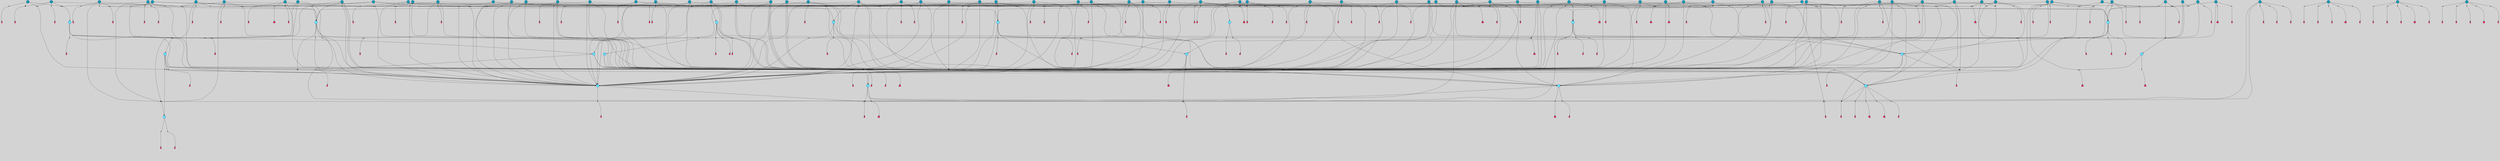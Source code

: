 // File exported with GEGELATI v1.3.1
// On the 2024-04-08 17:50:28
// With the File::TPGGraphDotExporter
digraph{
	graph[pad = "0.212, 0.055" bgcolor = lightgray]
	node[shape=circle style = filled label = ""]
		T3 [fillcolor="#66ddff"]
		T4 [fillcolor="#66ddff"]
		T7 [fillcolor="#66ddff"]
		T11 [fillcolor="#66ddff"]
		T24 [fillcolor="#66ddff"]
		T54 [fillcolor="#66ddff"]
		T129 [fillcolor="#1199bb"]
		T164 [fillcolor="#66ddff"]
		T207 [fillcolor="#66ddff"]
		T250 [fillcolor="#66ddff"]
		T264 [fillcolor="#1199bb"]
		T311 [fillcolor="#66ddff"]
		T317 [fillcolor="#66ddff"]
		T318 [fillcolor="#1199bb"]
		T344 [fillcolor="#1199bb"]
		T365 [fillcolor="#66ddff"]
		T455 [fillcolor="#66ddff"]
		T519 [fillcolor="#1199bb"]
		T542 [fillcolor="#1199bb"]
		T546 [fillcolor="#1199bb"]
		T563 [fillcolor="#1199bb"]
		T573 [fillcolor="#1199bb"]
		T575 [fillcolor="#1199bb"]
		T593 [fillcolor="#1199bb"]
		T601 [fillcolor="#1199bb"]
		T608 [fillcolor="#1199bb"]
		T630 [fillcolor="#66ddff"]
		T644 [fillcolor="#1199bb"]
		T321 [fillcolor="#1199bb"]
		T662 [fillcolor="#66ddff"]
		T663 [fillcolor="#66ddff"]
		T666 [fillcolor="#1199bb"]
		T668 [fillcolor="#66ddff"]
		T679 [fillcolor="#1199bb"]
		T689 [fillcolor="#1199bb"]
		T696 [fillcolor="#1199bb"]
		T697 [fillcolor="#1199bb"]
		T700 [fillcolor="#1199bb"]
		T713 [fillcolor="#1199bb"]
		T714 [fillcolor="#1199bb"]
		T717 [fillcolor="#1199bb"]
		T721 [fillcolor="#1199bb"]
		T722 [fillcolor="#1199bb"]
		T728 [fillcolor="#1199bb"]
		T733 [fillcolor="#1199bb"]
		T737 [fillcolor="#1199bb"]
		T739 [fillcolor="#1199bb"]
		T745 [fillcolor="#1199bb"]
		T750 [fillcolor="#66ddff"]
		T755 [fillcolor="#1199bb"]
		T758 [fillcolor="#66ddff"]
		T762 [fillcolor="#1199bb"]
		T763 [fillcolor="#1199bb"]
		T764 [fillcolor="#1199bb"]
		T774 [fillcolor="#1199bb"]
		T775 [fillcolor="#1199bb"]
		T776 [fillcolor="#1199bb"]
		T777 [fillcolor="#1199bb"]
		T778 [fillcolor="#1199bb"]
		T781 [fillcolor="#1199bb"]
		T785 [fillcolor="#1199bb"]
		T787 [fillcolor="#1199bb"]
		T791 [fillcolor="#1199bb"]
		T797 [fillcolor="#1199bb"]
		T798 [fillcolor="#1199bb"]
		T799 [fillcolor="#1199bb"]
		T800 [fillcolor="#1199bb"]
		T801 [fillcolor="#1199bb"]
		T802 [fillcolor="#1199bb"]
		T804 [fillcolor="#1199bb"]
		T805 [fillcolor="#1199bb"]
		T806 [fillcolor="#1199bb"]
		T807 [fillcolor="#1199bb"]
		T808 [fillcolor="#1199bb"]
		T809 [fillcolor="#1199bb"]
		T810 [fillcolor="#1199bb"]
		T811 [fillcolor="#1199bb"]
		T813 [fillcolor="#1199bb"]
		T814 [fillcolor="#1199bb"]
		T815 [fillcolor="#1199bb"]
		T816 [fillcolor="#1199bb"]
		T817 [fillcolor="#1199bb"]
		T818 [fillcolor="#1199bb"]
		T819 [fillcolor="#1199bb"]
		T820 [fillcolor="#1199bb"]
		T821 [fillcolor="#1199bb"]
		T822 [fillcolor="#1199bb"]
		T823 [fillcolor="#1199bb"]
		T824 [fillcolor="#1199bb"]
		T825 [fillcolor="#1199bb"]
		T826 [fillcolor="#1199bb"]
		T827 [fillcolor="#1199bb"]
		T828 [fillcolor="#1199bb"]
		T829 [fillcolor="#1199bb"]
		T830 [fillcolor="#1199bb"]
		T831 [fillcolor="#1199bb"]
		T832 [fillcolor="#1199bb"]
		T833 [fillcolor="#1199bb"]
		P10634 [fillcolor="#cccccc" shape=point] //6|
		I10634 [shape=box style=invis label="6|1&2|6#1|7&#92;n10|7&2|0#1|5&#92;n9|4&0|1#2|2&#92;n8|6&0|0#1|0&#92;n"]
		P10634 -> I10634[style=invis]
		A7454 [fillcolor="#ff3366" shape=box margin=0.03 width=0 height=0 label="3"]
		T3 -> P10634 -> A7454
		P10635 [fillcolor="#cccccc" shape=point] //3|
		I10635 [shape=box style=invis label="7|6&2|4#0|2&#92;n10|3&2|7#1|4&#92;n11|6&0|4#0|1&#92;n7|1&0|0#2|6&#92;n7|6&0|3#2|6&#92;n4|0&2|6#0|1&#92;n4|4&2|5#0|2&#92;n4|6&0|4#2|7&#92;n10|0&2|3#1|5&#92;n2|6&0|5#0|2&#92;n1|0&2|3#0|7&#92;n1|6&2|0#0|5&#92;n6|2&0|1#0|7&#92;n9|2&0|3#2|7&#92;n5|3&0|6#0|6&#92;n1|7&2|5#2|3&#92;n8|1&2|7#0|6&#92;n1|0&2|5#2|1&#92;n7|1&2|2#2|5&#92;n7|4&2|6#0|3&#92;n"]
		P10635 -> I10635[style=invis]
		A7455 [fillcolor="#ff3366" shape=box margin=0.03 width=0 height=0 label="4"]
		T3 -> P10635 -> A7455
		P10636 [fillcolor="#cccccc" shape=point] //7|
		I10636 [shape=box style=invis label="0|2&2|4#2|6&#92;n5|3&0|6#0|1&#92;n4|7&2|6#0|5&#92;n7|6&0|7#0|5&#92;n10|7&2|2#1|1&#92;n"]
		P10636 -> I10636[style=invis]
		A7456 [fillcolor="#ff3366" shape=box margin=0.03 width=0 height=0 label="4"]
		T4 -> P10636 -> A7456
		P10637 [fillcolor="#cccccc" shape=point] //0|
		I10637 [shape=box style=invis label="2|5&0|1#0|6&#92;n6|1&2|2#2|7&#92;n8|0&0|3#1|4&#92;n4|3&2|5#2|4&#92;n8|1&2|4#0|0&#92;n6|6&0|1#2|6&#92;n11|7&2|4#2|5&#92;n6|2&2|4#0|2&#92;n8|5&2|4#2|4&#92;n2|1&2|1#2|2&#92;n2|7&2|5#2|6&#92;n9|7&0|5#0|4&#92;n1|2&0|5#2|6&#92;n4|2&2|3#2|7&#92;n3|3&2|1#0|2&#92;n"]
		P10637 -> I10637[style=invis]
		A7457 [fillcolor="#ff3366" shape=box margin=0.03 width=0 height=0 label="5"]
		T4 -> P10637 -> A7457
		P10638 [fillcolor="#cccccc" shape=point] //-3|
		I10638 [shape=box style=invis label="1|6&2|7#0|7&#92;n10|2&0|7#1|3&#92;n9|6&2|7#2|2&#92;n5|3&0|7#0|7&#92;n1|6&2|3#0|0&#92;n2|3&2|3#2|2&#92;n5|1&2|6#0|6&#92;n"]
		P10638 -> I10638[style=invis]
		A7458 [fillcolor="#ff3366" shape=box margin=0.03 width=0 height=0 label="7"]
		T7 -> P10638 -> A7458
		P10639 [fillcolor="#cccccc" shape=point] //5|
		I10639 [shape=box style=invis label="0|5&2|3#0|1&#92;n0|6&2|1#2|4&#92;n6|2&2|6#0|7&#92;n7|4&0|3#0|1&#92;n5|4&0|7#1|6&#92;n9|1&0|5#2|2&#92;n6|3&2|3#1|7&#92;n11|7&2|4#1|6&#92;n2|5&0|1#0|0&#92;n4|7&0|0#0|2&#92;n6|2&0|6#0|0&#92;n2|1&2|6#2|4&#92;n10|0&2|0#1|0&#92;n6|6&2|4#0|6&#92;n"]
		P10639 -> I10639[style=invis]
		A7459 [fillcolor="#ff3366" shape=box margin=0.03 width=0 height=0 label="8"]
		T7 -> P10639 -> A7459
		P10640 [fillcolor="#cccccc" shape=point] //6|
		I10640 [shape=box style=invis label="3|0&2|7#2|2&#92;n3|2&0|4#2|5&#92;n5|1&0|2#1|0&#92;n8|7&0|1#2|0&#92;n8|5&0|3#0|6&#92;n0|2&0|2#2|3&#92;n1|5&2|5#0|5&#92;n5|6&0|6#0|7&#92;n6|7&0|0#2|6&#92;n1|2&2|3#0|0&#92;n7|7&2|3#0|4&#92;n0|7&2|7#0|6&#92;n1|0&2|2#2|7&#92;n4|4&0|1#0|0&#92;n"]
		P10640 -> I10640[style=invis]
		A7460 [fillcolor="#ff3366" shape=box margin=0.03 width=0 height=0 label="11"]
		T11 -> P10640 -> A7460
		P10641 [fillcolor="#cccccc" shape=point] //-4|
		I10641 [shape=box style=invis label="4|1&0|4#2|6&#92;n1|2&2|2#2|0&#92;n1|2&2|0#0|6&#92;n8|4&2|3#2|5&#92;n5|5&2|1#1|0&#92;n"]
		P10641 -> I10641[style=invis]
		A7461 [fillcolor="#ff3366" shape=box margin=0.03 width=0 height=0 label="12"]
		T11 -> P10641 -> A7461
		P10642 [fillcolor="#cccccc" shape=point] //-3|
		I10642 [shape=box style=invis label="8|1&2|3#0|5&#92;n0|6&0|5#0|5&#92;n3|7&2|1#0|6&#92;n3|5&0|1#0|0&#92;n9|5&2|0#0|4&#92;n3|5&0|2#0|3&#92;n10|6&2|4#1|0&#92;n9|4&2|7#2|6&#92;n1|7&2|5#2|2&#92;n"]
		P10642 -> I10642[style=invis]
		A7462 [fillcolor="#ff3366" shape=box margin=0.03 width=0 height=0 label="5"]
		T4 -> P10642 -> A7462
		P10643 [fillcolor="#cccccc" shape=point] //1|
		I10643 [shape=box style=invis label="5|1&0|6#2|7&#92;n2|4&0|4#2|2&#92;n0|6&0|5#0|4&#92;n10|6&2|5#1|6&#92;n9|3&0|1#1|7&#92;n10|3&2|2#1|0&#92;n5|0&0|0#2|1&#92;n11|3&2|3#1|5&#92;n10|3&0|1#1|0&#92;n2|4&0|1#0|1&#92;n0|2&0|3#2|4&#92;n9|2&2|1#2|5&#92;n11|7&2|6#2|6&#92;n"]
		P10643 -> I10643[style=invis]
		T24 -> P10643 -> T7
		P10644 [fillcolor="#cccccc" shape=point] //5|
		I10644 [shape=box style=invis label="3|0&2|0#0|1&#92;n3|0&0|7#0|1&#92;n5|3&0|2#2|6&#92;n4|4&2|4#2|6&#92;n11|2&0|7#1|6&#92;n2|7&2|2#2|5&#92;n9|3&2|6#2|7&#92;n7|7&0|0#0|4&#92;n6|1&2|4#2|3&#92;n5|4&2|0#1|6&#92;n1|3&0|7#0|4&#92;n"]
		P10644 -> I10644[style=invis]
		A7463 [fillcolor="#ff3366" shape=box margin=0.03 width=0 height=0 label="7"]
		T24 -> P10644 -> A7463
		P10645 [fillcolor="#cccccc" shape=point] //-2|
		I10645 [shape=box style=invis label="4|1&0|4#0|3&#92;n4|2&0|5#2|0&#92;n5|5&2|6#0|5&#92;n1|4&0|1#0|2&#92;n6|3&2|7#1|5&#92;n0|4&2|0#0|3&#92;n8|5&2|5#1|2&#92;n10|7&2|7#1|1&#92;n3|4&0|0#2|1&#92;n3|6&2|5#2|5&#92;n8|3&0|1#0|7&#92;n10|0&2|7#1|3&#92;n4|1&2|4#0|1&#92;n9|3&2|0#0|4&#92;n3|6&2|0#0|4&#92;n1|2&0|6#2|1&#92;n4|0&2|1#2|2&#92;n"]
		P10645 -> I10645[style=invis]
		A7464 [fillcolor="#ff3366" shape=box margin=0.03 width=0 height=0 label="14"]
		T24 -> P10645 -> A7464
		P10646 [fillcolor="#cccccc" shape=point] //8|
		I10646 [shape=box style=invis label="9|0&0|1#2|0&#92;n10|1&2|5#1|4&#92;n8|2&2|6#0|4&#92;n2|4&2|5#2|3&#92;n4|2&2|2#0|2&#92;n7|5&0|2#0|0&#92;n8|2&2|1#1|3&#92;n8|7&0|7#2|1&#92;n1|1&0|0#0|7&#92;n5|6&2|5#1|0&#92;n6|6&2|5#0|0&#92;n11|4&0|3#2|6&#92;n4|2&2|4#0|7&#92;n5|6&0|1#2|0&#92;n11|3&0|2#0|7&#92;n"]
		P10646 -> I10646[style=invis]
		A7465 [fillcolor="#ff3366" shape=box margin=0.03 width=0 height=0 label="6"]
		T54 -> P10646 -> A7465
		T54 -> P10644
		P10647 [fillcolor="#cccccc" shape=point] //-10|
		I10647 [shape=box style=invis label="3|6&0|0#0|4&#92;n4|1&2|4#0|1&#92;n5|1&0|1#0|4&#92;n5|5&2|6#0|5&#92;n6|5&0|6#0|3&#92;n11|1&2|0#0|1&#92;n0|7&2|0#0|3&#92;n1|2&0|6#0|1&#92;n8|0&0|4#2|0&#92;n0|4&0|7#2|7&#92;n7|0&2|7#1|3&#92;n3|1&0|5#2|5&#92;n5|1&0|4#0|3&#92;n2|2&0|2#0|0&#92;n8|3&0|1#0|7&#92;n3|0&0|3#0|5&#92;n7|2&0|5#2|0&#92;n6|3&2|7#1|5&#92;n4|7&2|7#2|1&#92;n"]
		P10647 -> I10647[style=invis]
		A7466 [fillcolor="#ff3366" shape=box margin=0.03 width=0 height=0 label="14"]
		T54 -> P10647 -> A7466
		T54 -> P10639
		T129 -> P10646
		T129 -> P10644
		P10648 [fillcolor="#cccccc" shape=point] //10|
		I10648 [shape=box style=invis label="4|5&2|7#2|1&#92;n1|7&2|3#0|6&#92;n3|5&2|2#0|3&#92;n10|3&0|7#1|4&#92;n7|1&0|4#2|6&#92;n10|2&0|3#1|7&#92;n9|5&2|0#0|4&#92;n4|0&0|3#2|7&#92;n11|4&2|6#1|2&#92;n5|4&2|7#0|2&#92;n2|6&2|4#0|0&#92;n6|5&0|7#2|1&#92;n5|3&2|3#1|6&#92;n10|7&2|0#1|2&#92;n"]
		P10648 -> I10648[style=invis]
		A7467 [fillcolor="#ff3366" shape=box margin=0.03 width=0 height=0 label="5"]
		T129 -> P10648 -> A7467
		P10649 [fillcolor="#cccccc" shape=point] //5|
		I10649 [shape=box style=invis label="9|4&2|3#1|3&#92;n0|4&2|4#0|5&#92;n6|1&2|6#2|5&#92;n4|0&0|5#2|0&#92;n"]
		P10649 -> I10649[style=invis]
		A7468 [fillcolor="#ff3366" shape=box margin=0.03 width=0 height=0 label="7"]
		T129 -> P10649 -> A7468
		P10650 [fillcolor="#cccccc" shape=point] //6|
		I10650 [shape=box style=invis label="9|4&2|7#0|6&#92;n8|4&0|1#1|0&#92;n1|3&0|0#2|1&#92;n2|4&0|6#2|2&#92;n5|1&2|5#0|7&#92;n3|0&0|3#2|6&#92;n2|2&2|6#0|2&#92;n8|4&0|4#2|2&#92;n5|1&2|4#0|3&#92;n9|4&0|6#0|6&#92;n5|0&2|2#1|5&#92;n11|7&0|0#1|1&#92;n0|4&0|3#0|3&#92;n7|7&2|4#2|5&#92;n1|5&0|1#2|1&#92;n"]
		P10650 -> I10650[style=invis]
		A7469 [fillcolor="#ff3366" shape=box margin=0.03 width=0 height=0 label="1"]
		T129 -> P10650 -> A7469
		T164 -> P10637
		P10651 [fillcolor="#cccccc" shape=point] //-1|
		I10651 [shape=box style=invis label="6|4&0|4#2|4&#92;n4|5&2|5#2|4&#92;n9|7&2|5#0|3&#92;n3|7&2|6#0|6&#92;n8|7&0|6#0|4&#92;n2|1&2|0#0|1&#92;n8|6&0|0#2|5&#92;n2|1&0|2#0|3&#92;n6|1&0|7#2|6&#92;n6|3&0|1#1|6&#92;n5|4&2|7#0|4&#92;n0|7&0|4#2|0&#92;n11|0&2|0#2|5&#92;n3|7&2|0#2|7&#92;n8|3&2|7#1|4&#92;n5|7&0|6#0|4&#92;n0|0&2|3#2|3&#92;n5|4&2|1#0|3&#92;n0|4&0|3#2|5&#92;n"]
		P10651 -> I10651[style=invis]
		A7470 [fillcolor="#ff3366" shape=box margin=0.03 width=0 height=0 label="10"]
		T164 -> P10651 -> A7470
		P10652 [fillcolor="#cccccc" shape=point] //-7|
		I10652 [shape=box style=invis label="6|1&0|2#0|3&#92;n1|2&0|1#2|0&#92;n10|3&2|2#1|1&#92;n0|1&0|2#0|7&#92;n4|6&2|7#2|4&#92;n6|0&2|7#0|6&#92;n"]
		P10652 -> I10652[style=invis]
		A7471 [fillcolor="#ff3366" shape=box margin=0.03 width=0 height=0 label="7"]
		T164 -> P10652 -> A7471
		P10653 [fillcolor="#cccccc" shape=point] //-6|
		I10653 [shape=box style=invis label="11|7&0|1#0|6&#92;n3|5&0|1#0|3&#92;n1|5&0|5#0|6&#92;n1|7&2|5#2|2&#92;n0|0&0|2#2|2&#92;n4|4&0|1#0|5&#92;n6|4&2|2#0|2&#92;n0|6&2|5#0|5&#92;n0|3&2|2#2|6&#92;n"]
		P10653 -> I10653[style=invis]
		A7472 [fillcolor="#ff3366" shape=box margin=0.03 width=0 height=0 label="5"]
		T164 -> P10653 -> A7472
		P10654 [fillcolor="#cccccc" shape=point] //4|
		I10654 [shape=box style=invis label="4|3&0|6#0|3&#92;n5|7&2|3#2|2&#92;n5|6&0|7#1|2&#92;n1|4&2|6#0|3&#92;n8|4&2|1#2|5&#92;n9|5&2|4#1|4&#92;n2|4&0|5#0|7&#92;n10|0&0|6#1|3&#92;n3|0&0|6#0|2&#92;n2|7&2|7#2|6&#92;n5|2&0|5#1|5&#92;n10|4&2|5#1|7&#92;n4|0&0|4#2|4&#92;n11|1&0|4#2|6&#92;n10|6&2|0#1|4&#92;n9|7&0|3#1|4&#92;n4|5&2|7#0|6&#92;n11|5&2|6#2|3&#92;n0|3&0|5#0|1&#92;n"]
		P10654 -> I10654[style=invis]
		A7473 [fillcolor="#ff3366" shape=box margin=0.03 width=0 height=0 label="13"]
		T164 -> P10654 -> A7473
		P10655 [fillcolor="#cccccc" shape=point] //7|
		I10655 [shape=box style=invis label="7|0&2|1#2|0&#92;n9|7&2|1#1|7&#92;n8|2&0|1#1|0&#92;n6|6&0|2#1|1&#92;n2|2&0|5#0|0&#92;n5|7&0|0#2|1&#92;n5|1&2|5#1|5&#92;n4|7&2|4#2|3&#92;n10|5&2|2#1|5&#92;n1|3&2|2#2|0&#92;n10|2&2|6#1|5&#92;n"]
		P10655 -> I10655[style=invis]
		A7474 [fillcolor="#ff3366" shape=box margin=0.03 width=0 height=0 label="1"]
		T207 -> P10655 -> A7474
		P10656 [fillcolor="#cccccc" shape=point] //-3|
		I10656 [shape=box style=invis label="3|7&0|0#0|2&#92;n11|5&0|1#1|1&#92;n4|1&0|6#2|6&#92;n4|0&0|1#0|5&#92;n"]
		P10656 -> I10656[style=invis]
		T207 -> P10656 -> T24
		P10657 [fillcolor="#cccccc" shape=point] //5|
		I10657 [shape=box style=invis label="8|1&2|6#0|6&#92;n3|0&0|7#0|1&#92;n11|3&0|2#2|6&#92;n4|4&2|4#2|6&#92;n11|2&0|7#1|6&#92;n2|7&2|2#2|5&#92;n7|7&0|0#0|4&#92;n6|1&2|4#2|3&#92;n5|4&2|0#1|6&#92;n3|0&2|0#0|1&#92;n1|3&0|7#0|4&#92;n"]
		P10657 -> I10657[style=invis]
		A7475 [fillcolor="#ff3366" shape=box margin=0.03 width=0 height=0 label="7"]
		T207 -> P10657 -> A7475
		P10658 [fillcolor="#cccccc" shape=point] //5|
		I10658 [shape=box style=invis label="10|4&2|6#1|2&#92;n8|4&0|1#1|0&#92;n0|4&2|6#0|0&#92;n8|4&2|5#2|1&#92;n7|5&2|5#1|0&#92;n3|6&0|6#2|2&#92;n1|7&0|7#0|5&#92;n2|0&0|7#2|4&#92;n9|4&2|6#2|7&#92;n2|6&2|2#0|0&#92;n11|7&2|7#0|7&#92;n5|5&0|0#0|1&#92;n10|1&0|0#1|0&#92;n7|3&0|1#2|5&#92;n9|2&2|7#1|5&#92;n9|0&2|5#1|2&#92;n1|6&2|4#2|2&#92;n3|3&2|2#0|7&#92;n1|6&2|0#0|0&#92;n6|4&2|6#1|0&#92;n"]
		P10658 -> I10658[style=invis]
		A7476 [fillcolor="#ff3366" shape=box margin=0.03 width=0 height=0 label="1"]
		T207 -> P10658 -> A7476
		P10659 [fillcolor="#cccccc" shape=point] //7|
		I10659 [shape=box style=invis label="6|1&2|6#2|7&#92;n7|0&2|4#2|3&#92;n3|3&0|7#0|6&#92;n5|4&0|2#2|4&#92;n8|5&2|6#2|7&#92;n0|0&2|3#0|3&#92;n5|4&2|4#2|6&#92;n"]
		P10659 -> I10659[style=invis]
		T207 -> P10659 -> T4
		P10660 [fillcolor="#cccccc" shape=point] //8|
		I10660 [shape=box style=invis label="5|4&2|1#1|0&#92;n3|0&0|3#2|0&#92;n3|7&2|2#0|6&#92;n6|6&0|2#2|4&#92;n0|0&0|2#0|6&#92;n"]
		P10660 -> I10660[style=invis]
		T250 -> P10660 -> T164
		P10661 [fillcolor="#cccccc" shape=point] //5|
		I10661 [shape=box style=invis label="3|0&2|0#2|1&#92;n3|0&0|7#0|1&#92;n5|3&0|2#2|6&#92;n4|4&2|4#2|6&#92;n5|4&2|0#1|6&#92;n2|7&2|2#2|5&#92;n1|3&0|7#0|4&#92;n11|6&2|2#0|7&#92;n7|7&0|0#0|4&#92;n6|1&2|4#2|3&#92;n11|0&0|7#1|6&#92;n9|3&2|6#2|7&#92;n"]
		P10661 -> I10661[style=invis]
		A7477 [fillcolor="#ff3366" shape=box margin=0.03 width=0 height=0 label="7"]
		T250 -> P10661 -> A7477
		P10662 [fillcolor="#cccccc" shape=point] //7|
		I10662 [shape=box style=invis label="7|4&2|7#0|4&#92;n4|6&0|1#2|5&#92;n2|1&2|3#0|0&#92;n4|3&2|0#0|1&#92;n0|0&2|7#2|7&#92;n7|7&0|5#2|3&#92;n5|0&2|1#2|2&#92;n10|0&0|4#1|2&#92;n4|4&0|7#0|0&#92;n6|7&0|2#0|1&#92;n1|4&2|5#0|4&#92;n"]
		P10662 -> I10662[style=invis]
		A7478 [fillcolor="#ff3366" shape=box margin=0.03 width=0 height=0 label="0"]
		T250 -> P10662 -> A7478
		T250 -> P10644
		P10663 [fillcolor="#cccccc" shape=point] //10|
		I10663 [shape=box style=invis label="6|1&2|4#2|3&#92;n3|0&0|7#0|1&#92;n5|3&0|2#2|6&#92;n4|4&0|4#2|6&#92;n5|4&2|0#1|6&#92;n10|5&0|6#1|5&#92;n2|5&2|1#2|2&#92;n1|3&0|7#0|4&#92;n3|0&2|0#0|1&#92;n11|2&0|5#1|6&#92;n9|3&2|6#2|7&#92;n7|7&0|0#0|4&#92;n"]
		P10663 -> I10663[style=invis]
		A7479 [fillcolor="#ff3366" shape=box margin=0.03 width=0 height=0 label="7"]
		T250 -> P10663 -> A7479
		P10664 [fillcolor="#cccccc" shape=point] //-2|
		I10664 [shape=box style=invis label="11|7&2|0#1|7&#92;n4|3&0|1#2|5&#92;n0|4&2|4#2|7&#92;n1|6&0|0#0|4&#92;n4|0&0|0#0|5&#92;n0|6&2|3#2|0&#92;n9|6&2|5#1|3&#92;n0|7&2|1#2|5&#92;n4|4&0|5#0|1&#92;n10|4&0|0#1|0&#92;n"]
		P10664 -> I10664[style=invis]
		A7480 [fillcolor="#ff3366" shape=box margin=0.03 width=0 height=0 label="12"]
		T264 -> P10664 -> A7480
		P10665 [fillcolor="#cccccc" shape=point] //-3|
		I10665 [shape=box style=invis label="7|2&2|4#0|2&#92;n4|1&2|6#0|1&#92;n11|6&0|4#0|1&#92;n7|1&0|0#2|6&#92;n6|2&0|1#0|7&#92;n10|3&2|7#1|4&#92;n3|5&2|3#0|1&#92;n4|4&2|5#0|2&#92;n4|6&0|4#2|7&#92;n2|5&0|5#0|2&#92;n10|0&2|3#1|4&#92;n0|1&2|7#0|6&#92;n7|6&0|3#2|6&#92;n1|3&0|6#2|0&#92;n5|3&0|6#0|6&#92;n1|4&2|5#2|3&#92;n1|6&2|0#0|5&#92;n9|2&0|3#2|7&#92;n7|1&2|2#2|5&#92;n"]
		P10665 -> I10665[style=invis]
		T264 -> P10665 -> T207
		P10666 [fillcolor="#cccccc" shape=point] //2|
		I10666 [shape=box style=invis label="4|1&0|4#2|6&#92;n5|5&2|1#1|0&#92;n1|0&2|0#0|6&#92;n8|4&2|3#2|5&#92;n"]
		P10666 -> I10666[style=invis]
		T264 -> P10666 -> T11
		P10667 [fillcolor="#cccccc" shape=point] //2|
		I10667 [shape=box style=invis label="11|0&2|3#0|7&#92;n10|4&2|5#1|6&#92;n4|7&0|2#2|3&#92;n6|0&2|6#0|6&#92;n9|0&0|7#0|5&#92;n7|2&2|4#1|2&#92;n5|1&2|6#2|7&#92;n"]
		P10667 -> I10667[style=invis]
		T311 -> P10667 -> T7
		P10668 [fillcolor="#cccccc" shape=point] //5|
		I10668 [shape=box style=invis label="5|4&2|0#1|6&#92;n3|0&0|7#0|1&#92;n5|3&0|2#2|6&#92;n11|2&0|7#1|6&#92;n2|7&2|2#2|5&#92;n9|3&2|6#2|7&#92;n7|7&0|0#0|4&#92;n6|1&2|4#2|3&#92;n3|0&2|0#0|1&#92;n1|3&2|7#0|4&#92;n"]
		P10668 -> I10668[style=invis]
		A7481 [fillcolor="#ff3366" shape=box margin=0.03 width=0 height=0 label="7"]
		T311 -> P10668 -> A7481
		T311 -> P10664
		P10669 [fillcolor="#cccccc" shape=point] //-1|
		I10669 [shape=box style=invis label="1|7&2|1#0|6&#92;n8|1&2|3#0|5&#92;n10|6&2|7#1|0&#92;n1|7&2|5#0|2&#92;n0|3&0|3#2|2&#92;n3|5&0|1#0|0&#92;n3|5&0|2#0|3&#92;n1|5&2|0#0|4&#92;n5|7&2|2#2|5&#92;n4|0&2|3#0|3&#92;n"]
		P10669 -> I10669[style=invis]
		T311 -> P10669 -> T3
		P10670 [fillcolor="#cccccc" shape=point] //2|
		I10670 [shape=box style=invis label="4|1&0|5#0|1&#92;n6|4&0|7#2|4&#92;n10|5&2|6#1|4&#92;n9|2&0|4#2|3&#92;n6|2&2|3#1|7&#92;n8|1&0|2#0|3&#92;n4|0&2|0#0|1&#92;n"]
		P10670 -> I10670[style=invis]
		T311 -> P10670 -> T54
		P10671 [fillcolor="#cccccc" shape=point] //7|
		I10671 [shape=box style=invis label="9|6&2|6#1|3&#92;n9|7&2|0#1|7&#92;n3|0&2|0#0|0&#92;n1|6&0|0#0|4&#92;n7|4&0|3#0|1&#92;n"]
		P10671 -> I10671[style=invis]
		A7482 [fillcolor="#ff3366" shape=box margin=0.03 width=0 height=0 label="12"]
		T318 -> P10671 -> A7482
		P10672 [fillcolor="#cccccc" shape=point] //-9|
		I10672 [shape=box style=invis label="7|1&0|0#2|6&#92;n1|6&0|4#2|7&#92;n7|6&2|4#0|2&#92;n10|7&2|1#1|3&#92;n7|6&0|3#2|6&#92;n4|0&2|2#2|1&#92;n1|0&0|5#2|3&#92;n6|1&2|6#1|1&#92;n7|4&2|6#1|0&#92;n9|5&0|1#0|2&#92;n9|2&0|3#0|7&#92;n6|0&2|7#0|6&#92;n10|5&2|3#1|5&#92;n10|0&2|7#1|4&#92;n1|0&2|3#0|7&#92;n5|2&0|6#0|6&#92;n2|6&0|1#0|2&#92;n7|4&2|5#0|3&#92;n3|6&2|4#0|5&#92;n1|6&2|0#0|5&#92;n"]
		P10672 -> I10672[style=invis]
		A7483 [fillcolor="#ff3366" shape=box margin=0.03 width=0 height=0 label="4"]
		T318 -> P10672 -> A7483
		P10673 [fillcolor="#cccccc" shape=point] //-7|
		I10673 [shape=box style=invis label="9|1&2|7#2|1&#92;n7|0&2|0#2|7&#92;n2|3&2|3#2|2&#92;n8|5&2|1#0|3&#92;n5|5&0|7#0|1&#92;n1|6&2|7#0|7&#92;n10|2&0|7#1|3&#92;n6|4&2|2#2|4&#92;n0|6&2|5#0|2&#92;n"]
		P10673 -> I10673[style=invis]
		A7484 [fillcolor="#ff3366" shape=box margin=0.03 width=0 height=0 label="7"]
		T318 -> P10673 -> A7484
		P10674 [fillcolor="#cccccc" shape=point] //3|
		I10674 [shape=box style=invis label="7|6&2|4#0|2&#92;n10|3&2|7#1|4&#92;n11|6&0|4#0|1&#92;n7|1&0|0#2|6&#92;n7|6&0|3#2|6&#92;n4|0&2|6#0|1&#92;n4|4&2|5#0|2&#92;n4|6&0|4#2|7&#92;n10|0&2|3#1|5&#92;n2|6&0|5#0|2&#92;n1|0&2|3#0|7&#92;n1|6&2|0#0|5&#92;n6|2&0|1#0|7&#92;n9|2&0|3#2|7&#92;n5|3&0|6#0|6&#92;n1|7&2|5#2|3&#92;n8|1&2|7#0|6&#92;n1|0&2|5#2|1&#92;n7|1&2|2#2|5&#92;n7|4&2|6#0|3&#92;n"]
		P10674 -> I10674[style=invis]
		A7485 [fillcolor="#ff3366" shape=box margin=0.03 width=0 height=0 label="4"]
		T317 -> P10674 -> A7485
		P10675 [fillcolor="#cccccc" shape=point] //6|
		I10675 [shape=box style=invis label="6|1&2|6#1|7&#92;n10|7&2|0#1|5&#92;n9|4&0|1#2|2&#92;n8|6&0|0#1|0&#92;n"]
		P10675 -> I10675[style=invis]
		A7486 [fillcolor="#ff3366" shape=box margin=0.03 width=0 height=0 label="3"]
		T317 -> P10675 -> A7486
		P10676 [fillcolor="#cccccc" shape=point] //-9|
		I10676 [shape=box style=invis label="11|5&0|0#2|6&#92;n8|5&2|3#2|1&#92;n7|1&0|6#1|3&#92;n11|4&0|2#0|1&#92;n9|0&2|7#1|6&#92;n10|1&0|3#1|6&#92;n0|3&0|4#2|5&#92;n5|7&2|3#1|6&#92;n2|0&2|1#0|7&#92;n"]
		P10676 -> I10676[style=invis]
		A7487 [fillcolor="#ff3366" shape=box margin=0.03 width=0 height=0 label="2"]
		T318 -> P10676 -> A7487
		P10677 [fillcolor="#cccccc" shape=point] //-1|
		I10677 [shape=box style=invis label="1|7&2|1#0|6&#92;n8|1&2|3#0|5&#92;n10|6&2|7#1|0&#92;n1|7&2|5#0|2&#92;n0|3&0|3#2|2&#92;n3|5&0|1#0|0&#92;n3|5&0|2#0|3&#92;n1|5&2|0#0|4&#92;n5|7&2|2#2|5&#92;n4|0&2|3#0|3&#92;n"]
		P10677 -> I10677[style=invis]
		T318 -> P10677 -> T317
		P10678 [fillcolor="#cccccc" shape=point] //-4|
		I10678 [shape=box style=invis label="7|2&2|4#0|2&#92;n4|1&2|6#0|1&#92;n0|1&2|7#0|6&#92;n6|2&0|1#0|7&#92;n10|3&2|7#1|4&#92;n3|5&2|3#0|1&#92;n4|4&2|5#0|2&#92;n4|6&0|4#2|7&#92;n2|5&0|5#0|2&#92;n10|0&2|3#1|4&#92;n11|6&0|4#0|1&#92;n7|6&0|3#2|6&#92;n1|3&0|6#2|0&#92;n5|3&0|6#0|6&#92;n1|4&2|5#2|3&#92;n1|1&2|0#0|5&#92;n9|2&0|3#2|7&#92;n7|1&2|2#2|5&#92;n"]
		P10678 -> I10678[style=invis]
		T344 -> P10678 -> T207
		T344 -> P10666
		T344 -> P10666
		P10679 [fillcolor="#cccccc" shape=point] //2|
		I10679 [shape=box style=invis label="11|2&2|1#2|2&#92;n0|1&0|0#0|6&#92;n9|2&0|4#2|2&#92;n9|7&2|0#0|0&#92;n4|5&0|6#2|7&#92;n6|7&0|2#0|1&#92;n5|6&0|2#1|0&#92;n11|6&2|1#2|1&#92;n11|0&0|0#2|3&#92;n8|4&0|7#1|1&#92;n11|3&0|7#1|6&#92;n9|2&2|1#2|5&#92;n11|7&0|2#0|2&#92;n"]
		P10679 -> I10679[style=invis]
		T365 -> P10679 -> T3
		P10680 [fillcolor="#cccccc" shape=point] //4|
		I10680 [shape=box style=invis label="7|1&0|6#0|1&#92;n6|7&2|7#1|7&#92;n10|1&2|1#1|1&#92;n9|6&2|2#1|4&#92;n4|7&0|4#2|2&#92;n9|6&0|5#1|1&#92;n10|0&2|6#1|6&#92;n5|1&0|1#2|3&#92;n10|1&0|5#1|0&#92;n3|4&2|3#0|0&#92;n8|2&0|5#2|4&#92;n1|6&2|0#0|0&#92;n2|3&0|1#2|6&#92;n5|2&2|2#1|6&#92;n2|2&0|1#2|1&#92;n3|1&2|7#0|3&#92;n6|7&2|3#0|4&#92;n"]
		P10680 -> I10680[style=invis]
		A7488 [fillcolor="#ff3366" shape=box margin=0.03 width=0 height=0 label="10"]
		T365 -> P10680 -> A7488
		P10681 [fillcolor="#cccccc" shape=point] //3|
		I10681 [shape=box style=invis label="4|7&0|7#2|7&#92;n11|5&2|6#0|2&#92;n5|5&2|6#2|0&#92;n3|2&0|6#0|3&#92;n10|2&2|5#1|5&#92;n9|4&2|3#1|5&#92;n2|5&2|7#2|4&#92;n11|3&2|5#1|0&#92;n7|0&0|7#2|1&#92;n1|2&0|5#0|1&#92;n"]
		P10681 -> I10681[style=invis]
		A7489 [fillcolor="#ff3366" shape=box margin=0.03 width=0 height=0 label="5"]
		T365 -> P10681 -> A7489
		P10682 [fillcolor="#cccccc" shape=point] //2|
		I10682 [shape=box style=invis label="9|0&0|7#0|5&#92;n10|4&2|5#1|6&#92;n4|7&0|2#2|3&#92;n6|0&2|6#0|6&#92;n11|0&2|3#0|7&#92;n7|0&2|4#1|2&#92;n6|3&2|6#2|1&#92;n5|1&2|6#2|7&#92;n"]
		P10682 -> I10682[style=invis]
		T455 -> P10682 -> T7
		T455 -> P10670
		P10683 [fillcolor="#cccccc" shape=point] //4|
		I10683 [shape=box style=invis label="6|0&2|6#0|7&#92;n11|2&0|3#1|2&#92;n11|3&0|7#1|5&#92;n10|4&2|6#1|6&#92;n1|0&2|7#0|6&#92;n4|4&2|6#0|2&#92;n4|7&0|2#2|3&#92;n1|7&0|4#2|3&#92;n9|0&0|7#0|0&#92;n"]
		P10683 -> I10683[style=invis]
		T455 -> P10683 -> T7
		P10684 [fillcolor="#cccccc" shape=point] //-3|
		I10684 [shape=box style=invis label="6|1&0|5#0|3&#92;n10|0&2|7#1|6&#92;n0|1&0|2#0|7&#92;n6|2&0|3#2|7&#92;n4|6&2|7#2|4&#92;n"]
		P10684 -> I10684[style=invis]
		A7490 [fillcolor="#ff3366" shape=box margin=0.03 width=0 height=0 label="7"]
		T455 -> P10684 -> A7490
		P10685 [fillcolor="#cccccc" shape=point] //7|
		I10685 [shape=box style=invis label="10|5&0|6#1|7&#92;n4|3&2|6#0|3&#92;n8|4&0|6#1|2&#92;n3|0&2|0#2|3&#92;n5|6&2|3#0|4&#92;n0|7&2|1#0|5&#92;n8|7&2|2#2|5&#92;n9|1&0|0#1|0&#92;n10|1&2|1#1|4&#92;n3|3&2|7#0|4&#92;n5|2&2|3#0|4&#92;n2|0&2|6#2|2&#92;n1|7&0|1#0|7&#92;n"]
		P10685 -> I10685[style=invis]
		T455 -> P10685 -> T365
		P10686 [fillcolor="#cccccc" shape=point] //1|
		I10686 [shape=box style=invis label="7|1&0|6#0|1&#92;n6|7&2|7#1|7&#92;n10|1&2|1#1|1&#92;n9|6&2|2#1|4&#92;n4|7&0|4#2|2&#92;n9|6&0|5#1|1&#92;n10|0&2|6#1|6&#92;n5|1&0|1#2|3&#92;n10|1&0|5#1|0&#92;n9|0&0|0#0|1&#92;n3|4&2|3#0|0&#92;n5|2&2|2#1|6&#92;n1|6&2|0#0|0&#92;n2|3&0|0#2|6&#92;n8|2&0|5#2|4&#92;n2|2&0|1#2|1&#92;n3|1&2|7#0|3&#92;n6|7&2|3#0|4&#92;n"]
		P10686 -> I10686[style=invis]
		A7491 [fillcolor="#ff3366" shape=box margin=0.03 width=0 height=0 label="10"]
		T519 -> P10686 -> A7491
		P10687 [fillcolor="#cccccc" shape=point] //-9|
		I10687 [shape=box style=invis label="2|0&2|0#2|1&#92;n4|4&2|4#2|6&#92;n9|1&0|3#1|7&#92;n5|3&0|2#2|6&#92;n2|7&2|2#2|5&#92;n5|4&2|0#1|6&#92;n3|0&0|7#0|1&#92;n1|3&0|7#0|4&#92;n11|6&2|2#0|7&#92;n7|7&0|0#0|4&#92;n11|0&0|7#1|6&#92;n9|3&2|6#2|7&#92;n"]
		P10687 -> I10687[style=invis]
		A7492 [fillcolor="#ff3366" shape=box margin=0.03 width=0 height=0 label="7"]
		T519 -> P10687 -> A7492
		P10688 [fillcolor="#cccccc" shape=point] //-3|
		I10688 [shape=box style=invis label="8|1&2|3#0|5&#92;n0|6&2|5#0|5&#92;n3|3&2|6#0|5&#92;n3|7&2|1#0|6&#92;n9|5&2|0#0|4&#92;n5|0&0|5#0|5&#92;n3|5&0|0#0|0&#92;n10|6&2|4#1|0&#92;n1|7&2|5#2|2&#92;n"]
		P10688 -> I10688[style=invis]
		A7493 [fillcolor="#ff3366" shape=box margin=0.03 width=0 height=0 label="5"]
		T519 -> P10688 -> A7493
		P10689 [fillcolor="#cccccc" shape=point] //3|
		I10689 [shape=box style=invis label="6|1&2|5#0|0&#92;n4|5&0|0#0|4&#92;n0|3&0|4#2|6&#92;n1|4&2|1#0|4&#92;n2|0&2|0#0|6&#92;n1|7&2|4#0|4&#92;n1|0&0|3#0|3&#92;n11|6&2|4#2|4&#92;n"]
		P10689 -> I10689[style=invis]
		T519 -> P10689 -> T4
		T519 -> P10685
		T542 -> P10671
		P10690 [fillcolor="#cccccc" shape=point] //8|
		I10690 [shape=box style=invis label="7|1&0|0#2|6&#92;n1|6&0|4#2|7&#92;n7|6&2|0#0|2&#92;n10|7&2|1#1|3&#92;n7|6&0|3#2|6&#92;n4|0&2|2#2|1&#92;n1|0&0|5#2|3&#92;n6|1&2|6#1|1&#92;n7|4&2|6#1|0&#92;n9|5&0|1#0|2&#92;n7|4&2|5#0|3&#92;n6|0&2|7#0|6&#92;n10|5&2|3#1|5&#92;n10|0&2|7#1|4&#92;n1|0&2|3#0|7&#92;n5|2&0|6#0|6&#92;n2|6&0|1#0|2&#92;n9|2&0|3#0|7&#92;n3|6&2|4#0|5&#92;n1|6&2|0#0|5&#92;n"]
		P10690 -> I10690[style=invis]
		A7494 [fillcolor="#ff3366" shape=box margin=0.03 width=0 height=0 label="4"]
		T542 -> P10690 -> A7494
		P10691 [fillcolor="#cccccc" shape=point] //-8|
		I10691 [shape=box style=invis label="2|1&2|5#2|3&#92;n11|5&2|1#0|3&#92;n5|0&0|7#0|1&#92;n0|1&2|6#0|7&#92;n7|4&2|2#2|4&#92;n0|6&2|5#0|2&#92;n9|2&0|7#1|3&#92;n"]
		P10691 -> I10691[style=invis]
		A7495 [fillcolor="#ff3366" shape=box margin=0.03 width=0 height=0 label="7"]
		T542 -> P10691 -> A7495
		T542 -> P10677
		T542 -> P10685
		P10692 [fillcolor="#cccccc" shape=point] //10|
		I10692 [shape=box style=invis label="7|0&2|4#0|2&#92;n11|5&0|6#2|7&#92;n6|1&2|6#0|6&#92;n8|6&2|0#0|7&#92;n4|0&0|3#2|5&#92;n11|6&2|7#0|1&#92;n1|7&0|7#2|0&#92;n9|3&2|3#2|3&#92;n6|2&0|0#0|7&#92;n"]
		P10692 -> I10692[style=invis]
		T546 -> P10692 -> T7
		T546 -> P10685
		P10693 [fillcolor="#cccccc" shape=point] //7|
		I10693 [shape=box style=invis label="0|3&2|7#2|1&#92;n3|7&0|1#0|3&#92;n3|1&0|3#2|1&#92;n2|5&2|6#0|0&#92;n9|0&2|2#0|7&#92;n5|0&0|0#0|2&#92;n9|4&2|7#2|6&#92;n8|4&2|6#0|2&#92;n9|4&2|1#0|2&#92;n7|4&0|3#2|5&#92;n9|5&2|0#2|4&#92;n11|2&0|3#0|4&#92;n"]
		P10693 -> I10693[style=invis]
		A7496 [fillcolor="#ff3366" shape=box margin=0.03 width=0 height=0 label="5"]
		T546 -> P10693 -> A7496
		P10694 [fillcolor="#cccccc" shape=point] //6|
		I10694 [shape=box style=invis label="5|0&2|3#2|2&#92;n5|6&0|7#1|2&#92;n1|4&2|6#0|3&#92;n10|0&0|6#1|3&#92;n5|2&0|5#1|5&#92;n2|4&0|5#0|7&#92;n4|5&2|7#0|6&#92;n9|7&0|3#1|4&#92;n2|7&2|7#2|6&#92;n9|5&2|4#1|4&#92;n10|4&2|5#1|7&#92;n4|0&0|4#2|4&#92;n11|1&0|4#2|6&#92;n7|0&0|1#0|0&#92;n10|6&2|6#1|4&#92;n10|0&0|6#1|2&#92;n8|4&2|1#2|5&#92;n0|1&0|6#0|7&#92;n"]
		P10694 -> I10694[style=invis]
		A7497 [fillcolor="#ff3366" shape=box margin=0.03 width=0 height=0 label="13"]
		T546 -> P10694 -> A7497
		P10695 [fillcolor="#cccccc" shape=point] //-4|
		I10695 [shape=box style=invis label="1|2&0|0#2|1&#92;n5|1&2|2#2|0&#92;n0|7&0|7#2|1&#92;n10|1&0|6#1|7&#92;n2|4&0|6#0|2&#92;n0|7&2|7#2|3&#92;n2|7&2|1#2|1&#92;n8|7&2|7#1|0&#92;n3|3&2|1#0|5&#92;n4|5&0|3#2|3&#92;n4|4&0|5#2|4&#92;n4|0&2|2#0|1&#92;n1|6&2|4#2|5&#92;n4|0&0|7#2|6&#92;n0|0&2|5#0|5&#92;n"]
		P10695 -> I10695[style=invis]
		A7498 [fillcolor="#ff3366" shape=box margin=0.03 width=0 height=0 label="1"]
		T546 -> P10695 -> A7498
		P10696 [fillcolor="#cccccc" shape=point] //2|
		I10696 [shape=box style=invis label="0|2&2|6#2|6&#92;n7|0&2|7#1|7&#92;n10|7&0|5#1|6&#92;n0|5&2|7#0|4&#92;n3|1&0|1#2|6&#92;n4|7&0|2#0|6&#92;n"]
		P10696 -> I10696[style=invis]
		T563 -> P10696 -> T164
		T563 -> P10685
		P10697 [fillcolor="#cccccc" shape=point] //-3|
		I10697 [shape=box style=invis label="3|0&2|0#0|1&#92;n4|4&2|4#2|6&#92;n5|3&0|2#2|6&#92;n3|0&0|7#0|1&#92;n11|2&0|7#1|6&#92;n2|7&2|2#2|5&#92;n9|0&2|6#2|7&#92;n7|7&0|0#0|4&#92;n6|1&2|4#2|3&#92;n5|4&2|0#1|6&#92;n1|3&0|7#0|4&#92;n"]
		P10697 -> I10697[style=invis]
		A7499 [fillcolor="#ff3366" shape=box margin=0.03 width=0 height=0 label="7"]
		T563 -> P10697 -> A7499
		P10698 [fillcolor="#cccccc" shape=point] //9|
		I10698 [shape=box style=invis label="6|0&0|6#2|0&#92;n7|1&2|5#1|2&#92;n1|6&2|3#0|7&#92;n4|2&0|7#0|1&#92;n"]
		P10698 -> I10698[style=invis]
		A7500 [fillcolor="#ff3366" shape=box margin=0.03 width=0 height=0 label="2"]
		T563 -> P10698 -> A7500
		P10699 [fillcolor="#cccccc" shape=point] //4|
		I10699 [shape=box style=invis label="1|7&0|1#0|7&#92;n0|7&2|1#0|5&#92;n8|4&0|6#1|2&#92;n3|0&2|0#2|3&#92;n5|6&2|3#0|4&#92;n4|3&2|6#0|3&#92;n3|3&2|7#0|2&#92;n9|0&0|0#1|0&#92;n5|2&2|3#0|4&#92;n2|0&2|6#2|6&#92;n10|5&0|6#1|7&#92;n"]
		P10699 -> I10699[style=invis]
		T573 -> P10699 -> T365
		P10700 [fillcolor="#cccccc" shape=point] //6|
		I10700 [shape=box style=invis label="6|1&2|6#1|7&#92;n10|7&2|0#1|5&#92;n9|4&0|1#2|2&#92;n8|6&0|0#1|0&#92;n"]
		P10700 -> I10700[style=invis]
		A7501 [fillcolor="#ff3366" shape=box margin=0.03 width=0 height=0 label="3"]
		T573 -> P10700 -> A7501
		P10701 [fillcolor="#cccccc" shape=point] //3|
		I10701 [shape=box style=invis label="11|2&0|3#0|4&#92;n8|1&2|5#0|5&#92;n3|0&2|7#0|7&#92;n8|3&2|1#0|1&#92;n9|0&2|2#0|7&#92;n9|6&0|1#0|2&#92;n2|5&0|6#0|0&#92;n5|0&0|0#0|2&#92;n4|2&0|5#2|3&#92;n9|7&2|7#0|6&#92;n8|7&0|3#2|7&#92;n7|1&2|4#2|5&#92;n9|5&2|0#2|4&#92;n7|2&0|4#1|5&#92;n"]
		P10701 -> I10701[style=invis]
		A7502 [fillcolor="#ff3366" shape=box margin=0.03 width=0 height=0 label="5"]
		T573 -> P10701 -> A7502
		P10702 [fillcolor="#cccccc" shape=point] //-2|
		I10702 [shape=box style=invis label="7|4&0|2#2|6&#92;n5|7&0|5#0|4&#92;n3|0&0|7#2|4&#92;n5|5&0|0#0|7&#92;n11|7&2|2#2|3&#92;n"]
		P10702 -> I10702[style=invis]
		A7503 [fillcolor="#ff3366" shape=box margin=0.03 width=0 height=0 label="3"]
		T573 -> P10702 -> A7503
		T575 -> P10686
		T575 -> P10688
		T575 -> P10689
		T575 -> P10685
		P10703 [fillcolor="#cccccc" shape=point] //-6|
		I10703 [shape=box style=invis label="7|1&0|6#0|1&#92;n6|7&2|7#1|7&#92;n10|5&2|1#1|1&#92;n9|6&2|2#1|4&#92;n3|1&2|7#0|3&#92;n9|6&0|5#1|1&#92;n10|0&2|6#1|6&#92;n5|1&0|1#2|3&#92;n10|1&0|5#1|0&#92;n3|4&2|3#0|0&#92;n8|2&0|5#2|4&#92;n1|6&2|0#0|0&#92;n2|3&0|1#2|6&#92;n5|2&2|2#1|6&#92;n2|2&0|1#2|1&#92;n4|7&0|4#2|2&#92;n6|7&2|3#0|4&#92;n"]
		P10703 -> I10703[style=invis]
		A7504 [fillcolor="#ff3366" shape=box margin=0.03 width=0 height=0 label="10"]
		T575 -> P10703 -> A7504
		P10704 [fillcolor="#cccccc" shape=point] //-1|
		I10704 [shape=box style=invis label="6|5&2|4#1|4&#92;n0|7&2|6#2|1&#92;n3|5&0|7#2|7&#92;n1|7&0|7#0|4&#92;n1|0&2|0#0|0&#92;n2|1&2|4#0|4&#92;n"]
		P10704 -> I10704[style=invis]
		T593 -> P10704 -> T7
		T593 -> P10679
		P10705 [fillcolor="#cccccc" shape=point] //10|
		I10705 [shape=box style=invis label="6|2&2|2#0|7&#92;n6|1&0|3#2|5&#92;n2|5&2|2#2|5&#92;n9|6&2|0#0|6&#92;n5|5&0|2#2|6&#92;n6|1&2|7#2|3&#92;n9|3&2|6#1|7&#92;n10|0&2|7#1|2&#92;n2|6&2|4#0|7&#92;n3|2&2|2#2|7&#92;n5|4&2|0#2|5&#92;n7|0&2|4#0|1&#92;n"]
		P10705 -> I10705[style=invis]
		A7505 [fillcolor="#ff3366" shape=box margin=0.03 width=0 height=0 label="7"]
		T593 -> P10705 -> A7505
		P10706 [fillcolor="#cccccc" shape=point] //1|
		I10706 [shape=box style=invis label="8|2&2|6#1|6&#92;n10|3&0|6#1|5&#92;n6|2&2|7#0|4&#92;n2|3&2|4#0|2&#92;n7|0&2|3#1|6&#92;n0|6&0|1#0|7&#92;n1|5&0|5#0|4&#92;n2|6&2|6#0|1&#92;n0|0&0|2#0|6&#92;n9|2&0|7#0|1&#92;n9|5&2|5#2|5&#92;n0|1&0|4#2|3&#92;n7|4&0|0#2|5&#92;n6|6&2|0#2|3&#92;n2|6&2|5#2|5&#92;n2|7&2|3#2|6&#92;n10|6&2|3#1|3&#92;n9|6&2|5#1|2&#92;n6|3&0|2#0|7&#92;n"]
		P10706 -> I10706[style=invis]
		T593 -> P10706 -> T455
		P10707 [fillcolor="#cccccc" shape=point] //-3|
		I10707 [shape=box style=invis label="10|0&2|4#1|1&#92;n8|1&2|3#0|5&#92;n10|6&0|5#1|5&#92;n3|7&0|1#0|6&#92;n3|5&0|1#0|0&#92;n10|6&2|4#1|0&#92;n3|5&0|2#0|3&#92;n1|7&2|5#2|2&#92;n9|4&2|7#2|6&#92;n9|5&2|0#0|4&#92;n2|3&2|2#2|0&#92;n"]
		P10707 -> I10707[style=invis]
		A7506 [fillcolor="#ff3366" shape=box margin=0.03 width=0 height=0 label="5"]
		T593 -> P10707 -> A7506
		P10708 [fillcolor="#cccccc" shape=point] //-4|
		I10708 [shape=box style=invis label="10|6&2|6#1|6&#92;n7|7&2|4#0|2&#92;n4|1&2|6#0|1&#92;n10|3&2|7#1|4&#92;n3|6&0|4#0|5&#92;n2|5&0|5#0|2&#92;n4|6&0|4#0|1&#92;n3|5&2|3#0|1&#92;n4|4&2|5#0|2&#92;n9|2&0|3#2|7&#92;n10|0&2|3#1|4&#92;n7|1&0|0#2|6&#92;n4|6&0|4#2|7&#92;n1|7&0|2#2|4&#92;n1|7&0|6#2|0&#92;n5|3&0|6#0|5&#92;n7|6&0|3#2|6&#92;n1|6&2|0#0|5&#92;n1|4&2|5#2|3&#92;n7|1&2|2#2|5&#92;n"]
		P10708 -> I10708[style=invis]
		T601 -> P10708 -> T207
		T601 -> P10666
		P10709 [fillcolor="#cccccc" shape=point] //3|
		I10709 [shape=box style=invis label="7|2&0|2#2|4&#92;n0|4&0|6#2|7&#92;n9|0&0|1#2|2&#92;n8|6&0|0#1|0&#92;n"]
		P10709 -> I10709[style=invis]
		A7507 [fillcolor="#ff3366" shape=box margin=0.03 width=0 height=0 label="3"]
		T601 -> P10709 -> A7507
		P10710 [fillcolor="#cccccc" shape=point] //5|
		I10710 [shape=box style=invis label="1|6&2|7#0|7&#92;n9|2&2|7#2|3&#92;n10|2&0|7#1|3&#92;n0|0&2|7#2|2&#92;n1|6&2|3#0|0&#92;n2|3&2|3#2|2&#92;n"]
		P10710 -> I10710[style=invis]
		A7508 [fillcolor="#ff3366" shape=box margin=0.03 width=0 height=0 label="7"]
		T608 -> P10710 -> A7508
		P10711 [fillcolor="#cccccc" shape=point] //4|
		I10711 [shape=box style=invis label="11|2&0|3#1|2&#92;n6|0&2|6#0|7&#92;n11|3&0|7#1|5&#92;n10|4&2|6#1|6&#92;n1|0&2|7#0|6&#92;n4|4&2|4#0|2&#92;n4|7&0|2#2|3&#92;n1|7&0|4#2|3&#92;n9|0&0|7#0|0&#92;n"]
		P10711 -> I10711[style=invis]
		T608 -> P10711 -> T207
		T608 -> P10660
		T608 -> P10704
		P10712 [fillcolor="#cccccc" shape=point] //6|
		I10712 [shape=box style=invis label="4|4&0|7#2|7&#92;n10|6&0|1#1|3&#92;n7|5&0|2#0|7&#92;n10|7&0|1#1|5&#92;n9|0&2|1#1|0&#92;n"]
		P10712 -> I10712[style=invis]
		A7509 [fillcolor="#ff3366" shape=box margin=0.03 width=0 height=0 label="7"]
		T630 -> P10712 -> A7509
		T630 -> P10696
		T630 -> P10685
		P10713 [fillcolor="#cccccc" shape=point] //7|
		I10713 [shape=box style=invis label="0|3&2|7#2|1&#92;n3|7&0|1#0|3&#92;n3|1&0|3#2|1&#92;n5|0&0|0#0|2&#92;n9|0&2|2#0|7&#92;n2|5&2|6#0|0&#92;n9|4&2|7#2|6&#92;n8|4&2|6#0|2&#92;n9|5&2|1#0|2&#92;n8|1&2|5#0|5&#92;n9|5&2|0#2|4&#92;n11|2&0|3#0|4&#92;n"]
		P10713 -> I10713[style=invis]
		A7510 [fillcolor="#ff3366" shape=box margin=0.03 width=0 height=0 label="5"]
		T630 -> P10713 -> A7510
		T644 -> P10692
		T644 -> P10684
		T644 -> P10685
		P10714 [fillcolor="#cccccc" shape=point] //0|
		I10714 [shape=box style=invis label="0|4&0|7#2|1&#92;n3|1&0|3#2|1&#92;n9|5&2|3#0|2&#92;n9|0&2|2#0|7&#92;n2|5&2|6#0|0&#92;n3|1&0|4#2|6&#92;n5|5&2|2#2|5&#92;n5|0&0|0#0|2&#92;n8|1&2|5#0|5&#92;n4|6&0|0#2|7&#92;n9|4&2|7#2|6&#92;n"]
		P10714 -> I10714[style=invis]
		A7511 [fillcolor="#ff3366" shape=box margin=0.03 width=0 height=0 label="5"]
		T644 -> P10714 -> A7511
		P10715 [fillcolor="#cccccc" shape=point] //3|
		I10715 [shape=box style=invis label="0|7&2|5#0|4&#92;n8|4&0|5#0|6&#92;n8|5&0|5#2|7&#92;n5|6&0|7#0|4&#92;n7|0&0|5#2|1&#92;n10|6&2|1#1|2&#92;n0|0&2|1#0|6&#92;n10|3&0|7#1|1&#92;n8|2&0|5#2|4&#92;n"]
		P10715 -> I10715[style=invis]
		A7512 [fillcolor="#ff3366" shape=box margin=0.03 width=0 height=0 label="5"]
		T644 -> P10715 -> A7512
		T321 -> P10671
		T321 -> P10672
		P10716 [fillcolor="#cccccc" shape=point] //-7|
		I10716 [shape=box style=invis label="9|5&2|0#2|6&#92;n11|4&0|6#0|1&#92;n0|3&0|4#2|5&#92;n8|5&2|3#2|1&#92;n9|0&2|7#1|6&#92;n2|0&2|1#0|5&#92;n5|7&2|3#1|6&#92;n4|1&0|5#2|6&#92;n0|1&2|3#0|2&#92;n10|3&2|1#1|7&#92;n"]
		P10716 -> I10716[style=invis]
		T321 -> P10716 -> T250
		T321 -> P10713
		T321 -> P10685
		P10717 [fillcolor="#cccccc" shape=point] //7|
		I10717 [shape=box style=invis label="7|4&2|1#2|4&#92;n1|1&2|1#0|4&#92;n10|3&0|3#1|2&#92;n8|0&0|4#1|2&#92;n7|6&0|5#0|5&#92;n0|0&2|7#2|7&#92;n6|7&0|2#0|6&#92;n4|3&2|0#0|1&#92;n4|6&0|7#2|5&#92;n7|4&2|7#0|4&#92;n2|0&2|0#2|6&#92;n8|3&0|6#1|5&#92;n"]
		P10717 -> I10717[style=invis]
		A7513 [fillcolor="#ff3366" shape=box margin=0.03 width=0 height=0 label="0"]
		T663 -> P10717 -> A7513
		P10718 [fillcolor="#cccccc" shape=point] //6|
		I10718 [shape=box style=invis label="6|1&2|6#1|7&#92;n10|7&2|0#1|5&#92;n9|4&0|1#2|2&#92;n8|6&0|0#1|0&#92;n"]
		P10718 -> I10718[style=invis]
		A7514 [fillcolor="#ff3366" shape=box margin=0.03 width=0 height=0 label="3"]
		T662 -> P10718 -> A7514
		P10719 [fillcolor="#cccccc" shape=point] //-1|
		I10719 [shape=box style=invis label="1|7&2|1#0|6&#92;n8|1&2|3#0|5&#92;n10|6&2|7#1|0&#92;n1|7&2|5#0|2&#92;n0|3&0|3#2|2&#92;n3|5&0|1#0|0&#92;n3|5&0|2#0|3&#92;n1|5&2|0#0|4&#92;n5|7&2|2#2|5&#92;n4|0&2|3#0|3&#92;n"]
		P10719 -> I10719[style=invis]
		T663 -> P10719 -> T662
		P10720 [fillcolor="#cccccc" shape=point] //7|
		I10720 [shape=box style=invis label="9|6&2|6#1|3&#92;n9|7&2|0#1|7&#92;n3|0&2|0#0|0&#92;n1|6&0|0#0|4&#92;n7|4&0|3#0|1&#92;n"]
		P10720 -> I10720[style=invis]
		A7515 [fillcolor="#ff3366" shape=box margin=0.03 width=0 height=0 label="12"]
		T663 -> P10720 -> A7515
		P10721 [fillcolor="#cccccc" shape=point] //-9|
		I10721 [shape=box style=invis label="11|5&0|0#2|6&#92;n8|5&2|3#2|1&#92;n7|1&0|6#1|3&#92;n11|4&0|2#0|1&#92;n9|0&2|7#1|6&#92;n10|1&0|3#1|6&#92;n0|3&0|4#2|5&#92;n5|7&2|3#1|6&#92;n2|0&2|1#0|7&#92;n"]
		P10721 -> I10721[style=invis]
		A7516 [fillcolor="#ff3366" shape=box margin=0.03 width=0 height=0 label="2"]
		T663 -> P10721 -> A7516
		P10722 [fillcolor="#cccccc" shape=point] //3|
		I10722 [shape=box style=invis label="7|6&2|4#0|2&#92;n10|3&2|7#1|4&#92;n11|6&0|4#0|1&#92;n7|1&0|0#2|6&#92;n7|6&0|3#2|6&#92;n4|0&2|6#0|1&#92;n4|4&2|5#0|2&#92;n4|6&0|4#2|7&#92;n10|0&2|3#1|5&#92;n2|6&0|5#0|2&#92;n1|0&2|3#0|7&#92;n1|6&2|0#0|5&#92;n6|2&0|1#0|7&#92;n9|2&0|3#2|7&#92;n5|3&0|6#0|6&#92;n1|7&2|5#2|3&#92;n8|1&2|7#0|6&#92;n1|0&2|5#2|1&#92;n7|1&2|2#2|5&#92;n7|4&2|6#0|3&#92;n"]
		P10722 -> I10722[style=invis]
		A7517 [fillcolor="#ff3366" shape=box margin=0.03 width=0 height=0 label="4"]
		T662 -> P10722 -> A7517
		P10723 [fillcolor="#cccccc" shape=point] //-2|
		I10723 [shape=box style=invis label="9|1&2|7#2|1&#92;n10|2&2|2#1|6&#92;n7|0&2|6#2|7&#92;n10|2&0|7#1|3&#92;n2|3&2|3#2|2&#92;n5|5&0|7#1|1&#92;n1|6&2|7#0|7&#92;n8|5&2|1#0|3&#92;n0|6&2|5#0|2&#92;n"]
		P10723 -> I10723[style=invis]
		A7518 [fillcolor="#ff3366" shape=box margin=0.03 width=0 height=0 label="7"]
		T663 -> P10723 -> A7518
		P10724 [fillcolor="#cccccc" shape=point] //-9|
		I10724 [shape=box style=invis label="3|3&2|2#2|4&#92;n11|1&2|1#1|2&#92;n3|5&0|7#2|7&#92;n6|5&2|4#1|7&#92;n9|0&0|2#1|4&#92;n11|6&0|0#2|0&#92;n0|7&2|6#2|1&#92;n1|0&0|0#2|0&#92;n5|1&2|4#1|4&#92;n"]
		P10724 -> I10724[style=invis]
		T666 -> P10724 -> T7
		T666 -> P10679
		P10725 [fillcolor="#cccccc" shape=point] //3|
		I10725 [shape=box style=invis label="8|2&2|6#1|6&#92;n10|3&0|6#1|5&#92;n2|1&2|7#0|5&#92;n6|2&2|7#0|4&#92;n2|3&2|4#0|2&#92;n7|0&2|3#1|6&#92;n0|6&0|1#0|7&#92;n1|5&0|5#0|4&#92;n2|6&2|5#0|1&#92;n0|0&0|2#0|6&#92;n10|6&2|3#1|3&#92;n9|5&2|5#2|5&#92;n7|4&0|0#2|5&#92;n6|6&2|0#2|3&#92;n2|6&2|5#2|5&#92;n2|7&2|3#2|6&#92;n9|2&0|7#0|1&#92;n9|6&2|5#1|2&#92;n6|3&0|2#0|7&#92;n"]
		P10725 -> I10725[style=invis]
		T666 -> P10725 -> T455
		T666 -> P10707
		P10726 [fillcolor="#cccccc" shape=point] //9|
		I10726 [shape=box style=invis label="10|3&0|5#1|7&#92;n9|0&2|4#2|2&#92;n"]
		P10726 -> I10726[style=invis]
		A7519 [fillcolor="#ff3366" shape=box margin=0.03 width=0 height=0 label="3"]
		T666 -> P10726 -> A7519
		P10727 [fillcolor="#cccccc" shape=point] //-5|
		I10727 [shape=box style=invis label="0|7&0|6#2|1&#92;n3|5&0|7#2|7&#92;n1|0&0|7#0|4&#92;n0|5&0|3#2|4&#92;n2|1&2|4#0|4&#92;n6|5&2|4#1|4&#92;n11|7&2|2#2|2&#92;n"]
		P10727 -> I10727[style=invis]
		T668 -> P10727 -> T7
		P10728 [fillcolor="#cccccc" shape=point] //-2|
		I10728 [shape=box style=invis label="9|0&2|5#0|2&#92;n3|4&2|2#2|2&#92;n11|5&2|5#2|7&#92;n3|5&2|2#0|3&#92;n0|0&2|1#0|0&#92;n"]
		P10728 -> I10728[style=invis]
		A7520 [fillcolor="#ff3366" shape=box margin=0.03 width=0 height=0 label="7"]
		T668 -> P10728 -> A7520
		T668 -> P10685
		T668 -> P10666
		T679 -> P10704
		P10729 [fillcolor="#cccccc" shape=point] //8|
		I10729 [shape=box style=invis label="10|3&2|2#1|5&#92;n6|3&0|7#1|3&#92;n0|0&2|0#0|4&#92;n4|0&2|0#0|7&#92;n4|5&0|4#2|2&#92;n0|6&2|0#2|0&#92;n10|3&0|1#1|0&#92;n1|3&2|7#2|2&#92;n8|2&2|0#0|4&#92;n3|7&0|0#0|5&#92;n11|2&0|3#1|4&#92;n6|5&0|1#1|6&#92;n5|0&0|7#0|0&#92;n6|4&2|0#1|6&#92;n"]
		P10729 -> I10729[style=invis]
		A7521 [fillcolor="#ff3366" shape=box margin=0.03 width=0 height=0 label="9"]
		T679 -> P10729 -> A7521
		T679 -> P10679
		P10730 [fillcolor="#cccccc" shape=point] //1|
		I10730 [shape=box style=invis label="8|2&2|6#1|6&#92;n10|3&0|6#1|5&#92;n0|3&0|7#2|0&#92;n6|2&2|7#0|4&#92;n2|3&2|4#0|2&#92;n7|0&2|3#1|6&#92;n2|6&2|5#2|5&#92;n1|5&0|5#0|4&#92;n0|0&2|2#0|6&#92;n9|2&0|7#0|1&#92;n9|5&2|5#2|5&#92;n0|1&0|4#2|3&#92;n7|4&0|0#2|5&#92;n6|6&2|0#2|3&#92;n0|6&0|1#0|7&#92;n2|7&2|3#2|6&#92;n10|6&2|3#1|3&#92;n9|6&2|5#1|2&#92;n6|3&0|2#0|7&#92;n"]
		P10730 -> I10730[style=invis]
		T679 -> P10730 -> T455
		P10731 [fillcolor="#cccccc" shape=point] //-8|
		I10731 [shape=box style=invis label="4|7&0|6#2|7&#92;n6|0&0|5#1|1&#92;n10|7&2|1#1|1&#92;n5|5&0|0#0|7&#92;n3|5&2|4#0|4&#92;n5|7&0|5#0|4&#92;n9|7&2|5#0|0&#92;n"]
		P10731 -> I10731[style=invis]
		T679 -> P10731 -> T24
		T689 -> P10685
		P10732 [fillcolor="#cccccc" shape=point] //-6|
		I10732 [shape=box style=invis label="3|7&2|5#0|3&#92;n6|5&2|3#2|3&#92;n8|0&0|0#0|4&#92;n9|3&2|2#1|7&#92;n11|0&2|3#0|0&#92;n10|7&0|7#1|1&#92;n10|0&2|1#1|7&#92;n"]
		P10732 -> I10732[style=invis]
		T689 -> P10732 -> T7
		T689 -> P10685
		T689 -> P10666
		T696 -> P10704
		T696 -> P10679
		P10733 [fillcolor="#cccccc" shape=point] //1|
		I10733 [shape=box style=invis label="8|2&2|6#1|6&#92;n10|3&0|6#1|5&#92;n9|2&0|7#0|1&#92;n6|2&2|7#0|4&#92;n2|3&2|4#0|2&#92;n11|0&2|2#0|6&#92;n2|6&2|5#2|5&#92;n1|5&0|5#0|0&#92;n7|0&2|3#1|6&#92;n0|3&0|7#2|0&#92;n9|5&2|5#2|5&#92;n0|1&0|4#2|3&#92;n10|3&2|5#1|3&#92;n7|4&0|0#2|5&#92;n6|6&2|0#2|3&#92;n0|6&0|1#0|7&#92;n2|7&2|3#2|6&#92;n10|6&2|3#1|3&#92;n6|3&0|2#0|7&#92;n"]
		P10733 -> I10733[style=invis]
		T696 -> P10733 -> T455
		T696 -> P10731
		P10734 [fillcolor="#cccccc" shape=point] //-5|
		I10734 [shape=box style=invis label="5|0&0|1#1|2&#92;n8|4&0|2#1|4&#92;n2|3&2|1#2|1&#92;n"]
		P10734 -> I10734[style=invis]
		A7522 [fillcolor="#ff3366" shape=box margin=0.03 width=0 height=0 label="3"]
		T696 -> P10734 -> A7522
		T697 -> P10685
		P10735 [fillcolor="#cccccc" shape=point] //2|
		I10735 [shape=box style=invis label="3|5&0|7#2|7&#92;n2|5&0|4#0|4&#92;n3|0&0|7#0|4&#92;n0|5&0|3#2|4&#92;n6|5&0|4#2|2&#92;n0|7&0|6#2|1&#92;n"]
		P10735 -> I10735[style=invis]
		T697 -> P10735 -> T7
		T697 -> P10716
		T697 -> P10685
		T700 -> P10685
		T700 -> P10726
		P10736 [fillcolor="#cccccc" shape=point] //-3|
		I10736 [shape=box style=invis label="6|4&0|3#1|1&#92;n0|0&0|6#2|2&#92;n10|6&2|6#1|4&#92;n0|2&2|7#0|0&#92;n10|7&0|5#1|2&#92;n7|5&0|1#0|3&#92;n7|1&0|7#0|7&#92;n3|5&0|0#2|5&#92;n"]
		P10736 -> I10736[style=invis]
		T700 -> P10736 -> T164
		T700 -> P10709
		T700 -> P10642
		P10737 [fillcolor="#cccccc" shape=point] //1|
		I10737 [shape=box style=invis label="5|5&2|5#2|7&#92;n7|2&0|6#0|1&#92;n6|7&2|7#1|7&#92;n3|7&0|0#0|1&#92;n9|0&0|0#0|1&#92;n9|6&2|2#1|4&#92;n4|7&0|4#2|2&#92;n7|6&0|5#1|1&#92;n10|0&2|6#1|6&#92;n5|1&0|1#2|3&#92;n10|1&2|1#1|1&#92;n10|1&0|5#1|0&#92;n3|4&2|3#0|0&#92;n5|2&2|2#1|6&#92;n1|6&2|0#0|0&#92;n2|3&0|0#2|6&#92;n3|1&2|7#0|3&#92;n6|7&2|3#0|4&#92;n"]
		P10737 -> I10737[style=invis]
		A7523 [fillcolor="#ff3366" shape=box margin=0.03 width=0 height=0 label="10"]
		T713 -> P10737 -> A7523
		T713 -> P10688
		T713 -> P10685
		T713 -> P10733
		P10738 [fillcolor="#cccccc" shape=point] //-5|
		I10738 [shape=box style=invis label="7|6&2|4#0|2&#92;n10|3&0|6#1|2&#92;n5|1&2|4#2|3&#92;n7|1&0|0#2|6&#92;n7|6&0|3#2|6&#92;n4|0&2|6#0|1&#92;n4|4&2|5#0|7&#92;n11|6&0|4#1|1&#92;n1|0&2|3#0|7&#92;n7|1&2|2#2|5&#92;n1|0&2|5#0|1&#92;n6|2&2|1#0|7&#92;n10|3&2|7#1|4&#92;n1|5&2|0#0|5&#92;n11|7&2|1#0|3&#92;n1|7&2|5#2|4&#92;n8|1&2|7#0|6&#92;n2|6&0|5#0|2&#92;n4|3&2|7#2|1&#92;n9|2&0|3#2|7&#92;n"]
		P10738 -> I10738[style=invis]
		A7524 [fillcolor="#ff3366" shape=box margin=0.03 width=0 height=0 label="4"]
		T713 -> P10738 -> A7524
		P10739 [fillcolor="#cccccc" shape=point] //2|
		I10739 [shape=box style=invis label="2|3&2|0#0|4&#92;n7|1&0|6#0|1&#92;n11|7&2|7#1|7&#92;n5|1&0|1#2|3&#92;n6|6&0|0#1|7&#92;n6|4&2|6#0|0&#92;n2|2&0|1#2|1&#92;n9|0&2|7#0|5&#92;n2|3&0|1#2|6&#92;n8|2&0|5#0|4&#92;n0|1&2|1#0|1&#92;n8|5&2|1#2|2&#92;n5|2&2|2#1|6&#92;n6|7&2|3#0|4&#92;n10|0&2|6#1|6&#92;n10|1&2|6#1|3&#92;n"]
		P10739 -> I10739[style=invis]
		T714 -> P10739 -> T668
		P10740 [fillcolor="#cccccc" shape=point] //6|
		I10740 [shape=box style=invis label="8|7&0|0#0|5&#92;n4|6&2|1#2|4&#92;n7|2&2|3#2|7&#92;n6|0&0|0#0|0&#92;n5|0&2|2#0|6&#92;n"]
		P10740 -> I10740[style=invis]
		T714 -> P10740 -> T630
		T714 -> P10685
		T714 -> P10685
		P10741 [fillcolor="#cccccc" shape=point] //-1|
		I10741 [shape=box style=invis label="0|7&2|6#2|1&#92;n8|3&0|5#2|5&#92;n3|5&0|7#2|7&#92;n2|1&2|4#0|4&#92;n0|5&0|3#2|4&#92;n1|0&0|7#0|4&#92;n6|5&2|4#1|4&#92;n11|7&2|2#2|2&#92;n"]
		P10741 -> I10741[style=invis]
		T714 -> P10741 -> T7
		P10742 [fillcolor="#cccccc" shape=point] //5|
		I10742 [shape=box style=invis label="9|4&2|3#1|3&#92;n0|4&2|4#0|5&#92;n6|1&2|6#2|5&#92;n4|0&0|5#2|0&#92;n"]
		P10742 -> I10742[style=invis]
		A7525 [fillcolor="#ff3366" shape=box margin=0.03 width=0 height=0 label="7"]
		T717 -> P10742 -> A7525
		P10743 [fillcolor="#cccccc" shape=point] //7|
		I10743 [shape=box style=invis label="7|4&2|1#2|4&#92;n1|1&2|1#0|4&#92;n10|3&0|3#1|2&#92;n8|0&0|4#1|2&#92;n7|6&0|5#0|5&#92;n0|0&2|7#2|7&#92;n6|7&0|2#0|6&#92;n4|3&2|0#0|1&#92;n4|6&0|7#2|5&#92;n7|4&2|7#0|4&#92;n2|0&2|0#2|6&#92;n8|3&0|6#1|5&#92;n"]
		P10743 -> I10743[style=invis]
		A7526 [fillcolor="#ff3366" shape=box margin=0.03 width=0 height=0 label="0"]
		T717 -> P10743 -> A7526
		P10744 [fillcolor="#cccccc" shape=point] //-9|
		I10744 [shape=box style=invis label="11|5&0|0#2|6&#92;n8|5&2|3#2|1&#92;n7|1&0|6#1|3&#92;n11|4&0|2#0|1&#92;n9|0&2|7#1|6&#92;n10|1&0|3#1|6&#92;n0|3&0|4#2|5&#92;n5|7&2|3#1|6&#92;n2|0&2|1#0|7&#92;n"]
		P10744 -> I10744[style=invis]
		A7527 [fillcolor="#ff3366" shape=box margin=0.03 width=0 height=0 label="2"]
		T717 -> P10744 -> A7527
		P10745 [fillcolor="#cccccc" shape=point] //10|
		I10745 [shape=box style=invis label="7|3&0|3#0|1&#92;n9|6&2|6#1|3&#92;n7|6&0|1#1|5&#92;n1|6&0|3#0|5&#92;n4|6&2|0#0|6&#92;n3|0&2|4#0|0&#92;n"]
		P10745 -> I10745[style=invis]
		A7528 [fillcolor="#ff3366" shape=box margin=0.03 width=0 height=0 label="12"]
		T717 -> P10745 -> A7528
		P10746 [fillcolor="#cccccc" shape=point] //-6|
		I10746 [shape=box style=invis label="5|5&0|7#1|1&#92;n10|2&2|2#1|6&#92;n7|0&2|6#2|7&#92;n10|2&0|7#1|3&#92;n10|0&2|6#1|0&#92;n8|5&2|1#0|6&#92;n11|2&2|1#0|4&#92;n"]
		P10746 -> I10746[style=invis]
		A7529 [fillcolor="#ff3366" shape=box margin=0.03 width=0 height=0 label="7"]
		T717 -> P10746 -> A7529
		P10747 [fillcolor="#cccccc" shape=point] //0|
		I10747 [shape=box style=invis label="1|7&2|3#0|7&#92;n8|2&0|0#2|6&#92;n9|4&2|0#1|0&#92;n8|5&0|6#2|3&#92;n5|5&0|4#0|6&#92;n8|1&2|0#1|6&#92;n7|4&2|4#0|5&#92;n3|0&0|5#0|7&#92;n3|6&0|0#0|1&#92;n"]
		P10747 -> I10747[style=invis]
		A7530 [fillcolor="#ff3366" shape=box margin=0.03 width=0 height=0 label="7"]
		T721 -> P10747 -> A7530
		P10748 [fillcolor="#cccccc" shape=point] //-2|
		I10748 [shape=box style=invis label="4|1&0|3#2|5&#92;n7|3&0|2#2|7&#92;n9|4&2|6#2|0&#92;n0|3&2|2#0|1&#92;n10|6&0|6#1|4&#92;n5|6&0|3#1|4&#92;n8|0&0|2#0|7&#92;n3|6&2|5#0|2&#92;n7|4&0|0#0|1&#92;n0|0&0|0#2|6&#92;n1|0&2|3#0|1&#92;n"]
		P10748 -> I10748[style=invis]
		T721 -> P10748 -> T365
		T721 -> P10688
		T721 -> P10685
		P10749 [fillcolor="#cccccc" shape=point] //-10|
		I10749 [shape=box style=invis label="8|1&2|3#0|2&#92;n4|1&0|3#2|5&#92;n0|5&2|5#0|5&#92;n3|3&2|6#0|5&#92;n9|5&2|0#0|6&#92;n7|2&2|2#0|0&#92;n5|0&0|5#0|5&#92;n8|1&2|2#2|7&#92;n"]
		P10749 -> I10749[style=invis]
		A7531 [fillcolor="#ff3366" shape=box margin=0.03 width=0 height=0 label="5"]
		T722 -> P10749 -> A7531
		T722 -> P10685
		T722 -> P10733
		P10750 [fillcolor="#cccccc" shape=point] //5|
		I10750 [shape=box style=invis label="4|3&2|7#2|1&#92;n7|1&0|0#2|6&#92;n7|6&0|3#2|6&#92;n4|0&2|6#0|1&#92;n4|4&2|5#0|7&#92;n0|2&2|3#0|6&#92;n11|6&0|4#1|1&#92;n1|0&2|5#0|1&#92;n7|2&2|2#2|5&#92;n8|1&0|7#0|6&#92;n0|6&2|6#2|4&#92;n10|1&2|7#1|4&#92;n1|5&2|1#0|5&#92;n1|7&2|5#2|7&#92;n11|7&2|1#0|3&#92;n1|0&2|3#0|7&#92;n2|6&0|5#0|2&#92;n7|6&2|4#0|2&#92;n9|6&0|3#2|7&#92;n6|2&2|1#0|7&#92;n"]
		P10750 -> I10750[style=invis]
		A7532 [fillcolor="#ff3366" shape=box margin=0.03 width=0 height=0 label="4"]
		T722 -> P10750 -> A7532
		P10751 [fillcolor="#cccccc" shape=point] //-1|
		I10751 [shape=box style=invis label="0|7&2|6#2|1&#92;n8|3&0|5#2|5&#92;n3|5&0|7#2|7&#92;n6|5&2|4#1|4&#92;n0|5&0|3#2|4&#92;n8|0&0|7#0|4&#92;n2|1&2|4#0|4&#92;n11|7&2|2#2|2&#92;n"]
		P10751 -> I10751[style=invis]
		T722 -> P10751 -> T7
		P10752 [fillcolor="#cccccc" shape=point] //3|
		I10752 [shape=box style=invis label="1|3&2|7#0|0&#92;n10|0&2|4#1|5&#92;n11|6&2|3#2|7&#92;n6|0&2|0#0|2&#92;n9|4&2|3#0|2&#92;n"]
		P10752 -> I10752[style=invis]
		A7533 [fillcolor="#ff3366" shape=box margin=0.03 width=0 height=0 label="7"]
		T728 -> P10752 -> A7533
		P10753 [fillcolor="#cccccc" shape=point] //-1|
		I10753 [shape=box style=invis label="3|6&2|7#2|1&#92;n11|6&2|1#1|1&#92;n2|0&2|0#0|6&#92;n2|7&0|4#0|4&#92;n7|5&2|2#1|5&#92;n6|1&2|6#0|0&#92;n1|3&2|1#0|4&#92;n"]
		P10753 -> I10753[style=invis]
		A7534 [fillcolor="#ff3366" shape=box margin=0.03 width=0 height=0 label="2"]
		T728 -> P10753 -> A7534
		P10754 [fillcolor="#cccccc" shape=point] //4|
		I10754 [shape=box style=invis label="7|2&0|3#2|0&#92;n3|4&2|3#2|0&#92;n3|7&2|2#2|0&#92;n10|0&2|1#1|5&#92;n3|2&0|6#2|4&#92;n1|1&2|1#0|4&#92;n"]
		P10754 -> I10754[style=invis]
		A7535 [fillcolor="#ff3366" shape=box margin=0.03 width=0 height=0 label="3"]
		T728 -> P10754 -> A7535
		P10755 [fillcolor="#cccccc" shape=point] //4|
		I10755 [shape=box style=invis label="4|0&2|5#0|3&#92;n8|4&2|5#0|2&#92;n4|1&0|2#2|6&#92;n4|6&0|0#0|0&#92;n"]
		P10755 -> I10755[style=invis]
		T728 -> P10755 -> T7
		T728 -> P10696
		T733 -> P10685
		P10756 [fillcolor="#cccccc" shape=point] //-5|
		I10756 [shape=box style=invis label="10|6&2|5#1|6&#92;n9|3&0|1#1|7&#92;n2|4&0|1#0|1&#92;n11|3&0|7#1|6&#92;n5|1&0|6#2|7&#92;n8|0&0|0#0|1&#92;n0|6&0|7#0|4&#92;n6|7&2|6#2|6&#92;n11|0&2|3#0|5&#92;n"]
		P10756 -> I10756[style=invis]
		T733 -> P10756 -> T7
		T733 -> P10696
		T733 -> P10714
		P10757 [fillcolor="#cccccc" shape=point] //-2|
		I10757 [shape=box style=invis label="2|6&2|6#0|6&#92;n6|6&0|2#0|1&#92;n5|1&2|5#1|5&#92;n0|5&2|2#2|6&#92;n5|7&0|0#1|1&#92;n4|7&2|4#2|1&#92;n10|5&2|2#1|5&#92;n9|7&2|1#1|7&#92;n0|5&0|5#2|4&#92;n7|0&0|1#2|0&#92;n"]
		P10757 -> I10757[style=invis]
		A7536 [fillcolor="#ff3366" shape=box margin=0.03 width=0 height=0 label="1"]
		T733 -> P10757 -> A7536
		T737 -> P10644
		P10758 [fillcolor="#cccccc" shape=point] //2|
		I10758 [shape=box style=invis label="7|5&0|2#0|0&#92;n10|6&2|1#1|3&#92;n0|4&2|2#0|2&#92;n7|0&2|4#1|2&#92;n9|0&2|1#1|0&#92;n10|7&0|1#1|5&#92;n4|4&0|7#2|7&#92;n"]
		P10758 -> I10758[style=invis]
		T737 -> P10758 -> T311
		P10759 [fillcolor="#cccccc" shape=point] //-10|
		I10759 [shape=box style=invis label="7|0&2|6#1|2&#92;n11|5&0|0#2|6&#92;n10|1&0|3#1|6&#92;n11|1&0|2#0|3&#92;n4|1&0|6#0|0&#92;n"]
		P10759 -> I10759[style=invis]
		T737 -> P10759 -> T630
		P10760 [fillcolor="#cccccc" shape=point] //-6|
		I10760 [shape=box style=invis label="10|7&2|5#1|6&#92;n11|3&2|7#1|6&#92;n4|6&2|2#0|4&#92;n3|5&0|7#2|5&#92;n11|0&2|3#0|1&#92;n7|4&0|7#0|1&#92;n9|4&0|3#1|4&#92;n9|3&0|3#1|7&#92;n10|0&0|0#1|1&#92;n"]
		P10760 -> I10760[style=invis]
		T739 -> P10760 -> T7
		P10761 [fillcolor="#cccccc" shape=point] //-2|
		I10761 [shape=box style=invis label="10|3&2|2#1|5&#92;n0|0&2|0#0|4&#92;n6|5&0|1#1|6&#92;n1|3&2|7#2|2&#92;n3|4&2|6#2|2&#92;n0|6&2|0#2|0&#92;n9|2&2|2#1|2&#92;n10|3&0|1#1|7&#92;n4|5&0|4#2|2&#92;n8|2&2|0#0|7&#92;n5|7&0|0#0|5&#92;n6|4&2|0#1|6&#92;n5|0&0|7#0|0&#92;n4|0&2|0#0|7&#92;n"]
		P10761 -> I10761[style=invis]
		A7537 [fillcolor="#ff3366" shape=box margin=0.03 width=0 height=0 label="9"]
		T739 -> P10761 -> A7537
		T739 -> P10685
		P10762 [fillcolor="#cccccc" shape=point] //-5|
		I10762 [shape=box style=invis label="10|3&0|6#1|0&#92;n6|6&2|0#2|3&#92;n8|2&2|6#1|6&#92;n4|3&0|5#0|3&#92;n1|5&0|5#0|0&#92;n11|0&2|2#0|6&#92;n10|7&2|3#1|7&#92;n6|2&2|7#0|4&#92;n7|0&2|3#1|6&#92;n0|3&0|7#2|0&#92;n9|5&2|5#2|5&#92;n9|2&0|7#0|1&#92;n1|0&0|3#0|0&#92;n7|4&0|0#2|4&#92;n0|6&0|1#0|7&#92;n2|7&2|3#2|6&#92;n9|4&2|0#2|0&#92;n10|6&2|4#1|3&#92;n6|3&0|2#0|7&#92;n"]
		P10762 -> I10762[style=invis]
		T739 -> P10762 -> T455
		T739 -> P10685
		P10763 [fillcolor="#cccccc" shape=point] //4|
		I10763 [shape=box style=invis label="6|0&2|6#0|7&#92;n11|3&0|7#1|5&#92;n10|4&2|6#1|6&#92;n1|1&2|7#0|6&#92;n4|4&2|4#0|2&#92;n1|7&0|4#2|3&#92;n4|7&0|2#2|3&#92;n9|0&0|7#0|0&#92;n7|0&0|3#0|4&#92;n"]
		P10763 -> I10763[style=invis]
		T745 -> P10763 -> T207
		T745 -> P10685
		T745 -> P10741
		T750 -> P10752
		T750 -> P10753
		P10764 [fillcolor="#cccccc" shape=point] //2|
		I10764 [shape=box style=invis label="11|5&2|1#2|5&#92;n5|4&2|3#1|6&#92;n6|0&2|0#0|7&#92;n0|3&0|0#2|4&#92;n"]
		P10764 -> I10764[style=invis]
		A7538 [fillcolor="#ff3366" shape=box margin=0.03 width=0 height=0 label="3"]
		T750 -> P10764 -> A7538
		T750 -> P10696
		T750 -> P10685
		P10765 [fillcolor="#cccccc" shape=point] //4|
		I10765 [shape=box style=invis label="6|7&2|6#1|2&#92;n0|2&2|6#2|2&#92;n2|0&2|4#2|6&#92;n3|6&0|2#2|2&#92;n4|0&0|7#0|4&#92;n6|3&0|1#0|1&#92;n7|2&2|3#2|2&#92;n6|3&0|0#1|3&#92;n"]
		P10765 -> I10765[style=invis]
		A7539 [fillcolor="#ff3366" shape=box margin=0.03 width=0 height=0 label="5"]
		T755 -> P10765 -> A7539
		T755 -> P10741
		T755 -> P10696
		P10766 [fillcolor="#cccccc" shape=point] //-8|
		I10766 [shape=box style=invis label="1|7&2|3#2|7&#92;n8|1&2|0#1|6&#92;n9|4&2|0#1|0&#92;n8|5&0|6#2|3&#92;n5|5&0|4#0|6&#92;n8|2&0|0#2|6&#92;n3|0&0|5#0|7&#92;n3|6&0|0#0|1&#92;n"]
		P10766 -> I10766[style=invis]
		A7540 [fillcolor="#ff3366" shape=box margin=0.03 width=0 height=0 label="7"]
		T755 -> P10766 -> A7540
		T755 -> P10685
		T758 -> P10758
		T758 -> P10759
		T758 -> P10685
		P10767 [fillcolor="#cccccc" shape=point] //-3|
		I10767 [shape=box style=invis label="10|0&2|5#1|1&#92;n8|1&2|3#0|5&#92;n3|5&0|1#0|0&#92;n3|7&0|1#0|6&#92;n10|6&0|5#1|5&#92;n10|6&2|4#1|0&#92;n9|4&2|7#2|6&#92;n1|7&2|5#2|2&#92;n3|5&0|2#0|3&#92;n2|3&2|2#2|0&#92;n"]
		P10767 -> I10767[style=invis]
		A7541 [fillcolor="#ff3366" shape=box margin=0.03 width=0 height=0 label="5"]
		T758 -> P10767 -> A7541
		T758 -> P10761
		P10768 [fillcolor="#cccccc" shape=point] //-9|
		I10768 [shape=box style=invis label="7|1&0|0#2|6&#92;n1|6&0|4#0|7&#92;n7|6&2|4#0|2&#92;n10|7&2|1#1|3&#92;n9|2&0|3#0|7&#92;n4|0&2|2#2|1&#92;n1|0&0|5#2|3&#92;n1|7&0|3#2|0&#92;n6|1&2|6#1|1&#92;n7|4&2|6#1|0&#92;n9|5&0|1#0|2&#92;n7|6&0|3#2|6&#92;n6|0&2|7#0|6&#92;n10|5&2|3#1|5&#92;n10|0&2|7#1|4&#92;n5|2&0|6#0|6&#92;n2|6&0|1#0|2&#92;n7|4&2|5#0|3&#92;n3|6&2|4#0|5&#92;n1|6&2|0#0|5&#92;n"]
		P10768 -> I10768[style=invis]
		A7542 [fillcolor="#ff3366" shape=box margin=0.03 width=0 height=0 label="4"]
		T762 -> P10768 -> A7542
		T762 -> P10716
		T762 -> P10685
		T762 -> P10720
		T762 -> P10643
		P10769 [fillcolor="#cccccc" shape=point] //5|
		I10769 [shape=box style=invis label="10|3&2|2#1|5&#92;n6|3&0|7#1|3&#92;n8|2&2|0#0|4&#92;n4|0&2|0#0|7&#92;n4|5&0|4#2|2&#92;n0|6&2|0#2|0&#92;n10|3&0|1#1|0&#92;n0|0&2|0#0|4&#92;n3|7&0|0#0|5&#92;n11|2&0|3#1|4&#92;n6|5&0|1#1|6&#92;n5|0&0|7#0|0&#92;n6|3&2|0#1|6&#92;n"]
		P10769 -> I10769[style=invis]
		T763 -> P10769 -> T750
		T763 -> P10731
		P10770 [fillcolor="#cccccc" shape=point] //7|
		I10770 [shape=box style=invis label="0|2&2|6#2|6&#92;n7|0&2|7#0|7&#92;n10|7&0|5#1|6&#92;n0|5&2|7#0|4&#92;n3|1&0|1#2|6&#92;n"]
		P10770 -> I10770[style=invis]
		T763 -> P10770 -> T164
		T763 -> P10685
		P10771 [fillcolor="#cccccc" shape=point] //5|
		I10771 [shape=box style=invis label="9|4&2|3#1|3&#92;n0|4&2|4#0|5&#92;n6|1&2|6#2|5&#92;n4|0&0|5#2|0&#92;n"]
		P10771 -> I10771[style=invis]
		A7543 [fillcolor="#ff3366" shape=box margin=0.03 width=0 height=0 label="7"]
		T764 -> P10771 -> A7543
		P10772 [fillcolor="#cccccc" shape=point] //7|
		I10772 [shape=box style=invis label="7|4&2|1#2|4&#92;n1|1&2|1#0|4&#92;n10|3&0|3#1|2&#92;n8|0&0|4#1|2&#92;n7|6&0|5#0|5&#92;n0|0&2|7#2|7&#92;n6|7&0|2#0|6&#92;n4|3&2|0#0|1&#92;n4|6&0|7#2|5&#92;n7|4&2|7#0|4&#92;n2|0&2|0#2|6&#92;n8|3&0|6#1|5&#92;n"]
		P10772 -> I10772[style=invis]
		A7544 [fillcolor="#ff3366" shape=box margin=0.03 width=0 height=0 label="0"]
		T764 -> P10772 -> A7544
		P10773 [fillcolor="#cccccc" shape=point] //-9|
		I10773 [shape=box style=invis label="11|5&0|0#2|6&#92;n8|5&2|3#2|1&#92;n7|1&0|6#1|3&#92;n11|4&0|2#0|1&#92;n9|0&2|7#1|6&#92;n10|1&0|3#1|6&#92;n0|3&0|4#2|5&#92;n5|7&2|3#1|6&#92;n2|0&2|1#0|7&#92;n"]
		P10773 -> I10773[style=invis]
		A7545 [fillcolor="#ff3366" shape=box margin=0.03 width=0 height=0 label="2"]
		T764 -> P10773 -> A7545
		P10774 [fillcolor="#cccccc" shape=point] //10|
		I10774 [shape=box style=invis label="7|3&0|3#0|1&#92;n9|6&2|6#1|3&#92;n7|6&0|1#1|5&#92;n1|6&0|3#0|5&#92;n4|6&2|0#0|6&#92;n3|0&2|4#0|0&#92;n"]
		P10774 -> I10774[style=invis]
		A7546 [fillcolor="#ff3366" shape=box margin=0.03 width=0 height=0 label="12"]
		T764 -> P10774 -> A7546
		P10775 [fillcolor="#cccccc" shape=point] //-6|
		I10775 [shape=box style=invis label="5|5&0|7#1|1&#92;n10|2&2|2#1|6&#92;n7|0&2|6#2|7&#92;n10|2&0|7#1|3&#92;n10|0&2|6#1|0&#92;n8|5&2|1#0|6&#92;n11|2&2|1#0|4&#92;n"]
		P10775 -> I10775[style=invis]
		A7547 [fillcolor="#ff3366" shape=box margin=0.03 width=0 height=0 label="7"]
		T764 -> P10775 -> A7547
		T774 -> P10685
		T774 -> P10741
		T774 -> P10685
		P10776 [fillcolor="#cccccc" shape=point] //-7|
		I10776 [shape=box style=invis label="6|0&2|6#0|7&#92;n9|5&2|4#0|4&#92;n1|7&0|4#2|3&#92;n9|0&2|7#0|0&#92;n10|4&2|6#1|6&#92;n7|5&0|0#1|7&#92;n1|0&2|7#0|6&#92;n11|2&0|3#1|4&#92;n6|7&0|2#2|3&#92;n4|4&2|6#0|2&#92;n11|3&0|7#1|5&#92;n"]
		P10776 -> I10776[style=invis]
		T774 -> P10776 -> T7
		T774 -> P10685
		P10777 [fillcolor="#cccccc" shape=point] //9|
		I10777 [shape=box style=invis label="7|5&0|7#0|1&#92;n3|5&0|7#2|5&#92;n11|3&2|7#1|6&#92;n11|0&2|3#0|1&#92;n10|7&2|5#1|6&#92;n9|3&0|3#1|7&#92;n10|0&0|0#1|1&#92;n"]
		P10777 -> I10777[style=invis]
		T775 -> P10777 -> T7
		P10778 [fillcolor="#cccccc" shape=point] //4|
		I10778 [shape=box style=invis label="9|0&2|6#2|1&#92;n1|2&0|0#2|1&#92;n10|1&0|5#1|7&#92;n5|3&0|1#1|7&#92;n4|5&0|3#2|3&#92;n2|4&0|6#0|2&#92;n0|7&2|7#2|0&#92;n1|4&0|4#2|5&#92;n1|3&0|2#2|4&#92;n4|4&0|1#2|4&#92;n2|7&0|2#2|4&#92;n4|0&0|7#2|6&#92;n"]
		P10778 -> I10778[style=invis]
		T775 -> P10778 -> T758
		P10779 [fillcolor="#cccccc" shape=point] //-7|
		I10779 [shape=box style=invis label="9|0&2|2#2|2&#92;n"]
		P10779 -> I10779[style=invis]
		A7548 [fillcolor="#ff3366" shape=box margin=0.03 width=0 height=0 label="3"]
		T775 -> P10779 -> A7548
		P10780 [fillcolor="#cccccc" shape=point] //8|
		I10780 [shape=box style=invis label="6|4&2|2#0|2&#92;n1|5&0|5#0|6&#92;n0|6&2|5#0|5&#92;n0|0&0|2#2|2&#92;n1|0&2|5#2|2&#92;n3|5&0|1#0|3&#92;n10|1&2|6#1|6&#92;n4|4&0|1#0|2&#92;n0|5&2|2#2|6&#92;n"]
		P10780 -> I10780[style=invis]
		A7549 [fillcolor="#ff3366" shape=box margin=0.03 width=0 height=0 label="5"]
		T775 -> P10780 -> A7549
		P10781 [fillcolor="#cccccc" shape=point] //3|
		I10781 [shape=box style=invis label="7|1&0|0#2|6&#92;n1|6&0|4#0|7&#92;n7|6&2|4#0|2&#92;n10|7&2|1#1|3&#92;n9|2&0|3#0|7&#92;n4|0&2|2#2|1&#92;n9|5&0|1#0|2&#92;n1|7&0|3#2|0&#92;n6|1&2|6#1|1&#92;n7|4&2|6#1|0&#92;n1|0&0|5#2|3&#92;n7|6&0|3#2|6&#92;n6|0&2|7#0|6&#92;n10|5&2|3#1|5&#92;n10|0&2|7#1|4&#92;n5|2&0|6#0|6&#92;n2|6&0|1#0|2&#92;n7|4&2|5#0|3&#92;n5|6&2|4#0|5&#92;n1|6&2|0#0|5&#92;n"]
		P10781 -> I10781[style=invis]
		A7550 [fillcolor="#ff3366" shape=box margin=0.03 width=0 height=0 label="4"]
		T776 -> P10781 -> A7550
		T776 -> P10716
		T776 -> P10685
		T776 -> P10720
		T776 -> P10639
		T777 -> P10685
		P10782 [fillcolor="#cccccc" shape=point] //4|
		I10782 [shape=box style=invis label="10|3&0|0#1|3&#92;n9|6&0|5#2|5&#92;n9|2&2|3#0|6&#92;n3|6&0|2#2|2&#92;n4|0&0|2#0|4&#92;n3|7&2|1#2|6&#92;n7|2&2|3#2|4&#92;n9|7&0|2#0|3&#92;n10|5&0|5#1|6&#92;n"]
		P10782 -> I10782[style=invis]
		A7551 [fillcolor="#ff3366" shape=box margin=0.03 width=0 height=0 label="5"]
		T777 -> P10782 -> A7551
		P10783 [fillcolor="#cccccc" shape=point] //5|
		I10783 [shape=box style=invis label="10|7&2|5#1|6&#92;n3|5&0|7#2|5&#92;n4|6&2|2#0|4&#92;n11|3&2|7#1|6&#92;n11|0&2|3#0|1&#92;n7|4&0|7#0|1&#92;n9|3&0|3#1|7&#92;n10|0&0|0#1|1&#92;n"]
		P10783 -> I10783[style=invis]
		T777 -> P10783 -> T7
		P10784 [fillcolor="#cccccc" shape=point] //3|
		I10784 [shape=box style=invis label="3|3&2|5#0|7&#92;n8|4&0|6#1|2&#92;n5|6&2|7#0|4&#92;n3|0&2|0#2|3&#92;n2|0&2|6#2|2&#92;n8|0&2|3#1|6&#92;n0|7&0|1#2|7&#92;n0|7&2|1#0|5&#92;n9|1&0|3#1|0&#92;n10|1&2|1#1|4&#92;n10|5&0|6#1|7&#92;n5|3&0|6#0|4&#92;n4|6&2|6#0|3&#92;n5|6&2|0#0|4&#92;n0|7&2|0#0|6&#92;n"]
		P10784 -> I10784[style=invis]
		T777 -> P10784 -> T365
		T777 -> P10688
		T778 -> P10685
		T778 -> P10741
		P10785 [fillcolor="#cccccc" shape=point] //7|
		I10785 [shape=box style=invis label="8|4&2|4#2|7&#92;n9|0&2|4#2|2&#92;n10|2&2|2#1|4&#92;n8|7&2|0#0|2&#92;n4|2&2|1#2|7&#92;n"]
		P10785 -> I10785[style=invis]
		T778 -> P10785 -> T7
		P10786 [fillcolor="#cccccc" shape=point] //-6|
		I10786 [shape=box style=invis label="6|2&2|7#0|5&#92;n6|4&2|2#0|2&#92;n1|7&2|5#2|2&#92;n0|0&0|2#2|2&#92;n8|3&2|2#2|6&#92;n3|2&0|1#0|3&#92;n0|4&2|7#2|6&#92;n4|4&0|1#2|5&#92;n0|6&2|5#0|5&#92;n4|5&0|3#0|5&#92;n11|7&0|1#0|1&#92;n"]
		P10786 -> I10786[style=invis]
		A7552 [fillcolor="#ff3366" shape=box margin=0.03 width=0 height=0 label="5"]
		T778 -> P10786 -> A7552
		T781 -> P10696
		P10787 [fillcolor="#cccccc" shape=point] //10|
		I10787 [shape=box style=invis label="1|6&0|1#0|7&#92;n10|5&0|6#1|7&#92;n5|6&2|3#0|4&#92;n8|4&0|6#0|4&#92;n10|1&2|1#1|4&#92;n9|7&0|0#1|0&#92;n11|3&2|6#0|7&#92;n5|2&0|3#0|4&#92;n0|7&2|1#0|5&#92;n2|0&2|6#0|2&#92;n11|1&2|5#0|7&#92;n9|4&0|4#2|3&#92;n3|2&2|0#2|3&#92;n1|6&0|2#2|3&#92;n"]
		P10787 -> I10787[style=invis]
		T781 -> P10787 -> T365
		T781 -> P10697
		T781 -> P10737
		P10788 [fillcolor="#cccccc" shape=point] //-2|
		I10788 [shape=box style=invis label="3|7&2|1#0|5&#92;n8|0&2|2#0|4&#92;n6|1&0|3#2|7&#92;n10|6&0|0#1|4&#92;n9|4&0|1#2|2&#92;n"]
		P10788 -> I10788[style=invis]
		A7553 [fillcolor="#ff3366" shape=box margin=0.03 width=0 height=0 label="3"]
		T781 -> P10788 -> A7553
		T785 -> P10666
		T785 -> P10709
		P10789 [fillcolor="#cccccc" shape=point] //10|
		I10789 [shape=box style=invis label="2|2&0|1#0|1&#92;n10|1&2|1#1|1&#92;n9|6&2|2#1|4&#92;n4|7&0|4#2|2&#92;n9|6&0|5#1|1&#92;n10|0&2|6#1|6&#92;n1|0&2|1#0|5&#92;n5|1&0|1#2|3&#92;n10|1&0|5#1|0&#92;n9|0&0|0#0|0&#92;n3|4&2|3#0|0&#92;n2|3&0|0#2|6&#92;n1|6&2|0#0|0&#92;n5|2&2|2#1|6&#92;n2|1&0|7#2|5&#92;n7|1&0|6#0|1&#92;n3|1&2|7#0|3&#92;n6|7&2|3#0|4&#92;n"]
		P10789 -> I10789[style=invis]
		A7554 [fillcolor="#ff3366" shape=box margin=0.03 width=0 height=0 label="10"]
		T785 -> P10789 -> A7554
		P10790 [fillcolor="#cccccc" shape=point] //-1|
		I10790 [shape=box style=invis label="10|0&2|7#1|2&#92;n6|1&0|3#2|5&#92;n2|6&2|4#0|7&#92;n6|2&2|2#0|7&#92;n5|5&0|2#2|6&#92;n6|1&2|7#2|3&#92;n9|3&2|6#1|3&#92;n9|6&2|0#0|6&#92;n2|5&0|2#2|5&#92;n7|3&0|1#1|2&#92;n3|2&2|2#2|7&#92;n5|4&2|0#2|5&#92;n7|6&2|4#0|1&#92;n"]
		P10790 -> I10790[style=invis]
		A7555 [fillcolor="#ff3366" shape=box margin=0.03 width=0 height=0 label="7"]
		T785 -> P10790 -> A7555
		T787 -> P10741
		T787 -> P10685
		P10791 [fillcolor="#cccccc" shape=point] //0|
		I10791 [shape=box style=invis label="3|0&0|0#0|6&#92;n10|1&2|5#1|1&#92;n1|6&2|6#2|4&#92;n11|2&0|1#1|7&#92;n2|5&2|0#2|6&#92;n10|5&0|2#1|5&#92;n"]
		P10791 -> I10791[style=invis]
		T787 -> P10791 -> T7
		T787 -> P10714
		T791 -> P10777
		T791 -> P10778
		T791 -> P10780
		P10792 [fillcolor="#cccccc" shape=point] //-7|
		I10792 [shape=box style=invis label="8|3&2|2#2|5&#92;n1|5&2|7#0|4&#92;n5|2&0|2#0|5&#92;n7|0&2|6#0|4&#92;n5|5&2|6#0|0&#92;n1|6&2|3#0|0&#92;n5|3&0|7#2|7&#92;n10|2&0|6#1|3&#92;n7|5&0|5#2|7&#92;n10|5&0|0#1|5&#92;n10|2&2|3#1|0&#92;n0|0&0|0#0|7&#92;n8|0&0|6#2|1&#92;n"]
		P10792 -> I10792[style=invis]
		A7556 [fillcolor="#ff3366" shape=box margin=0.03 width=0 height=0 label="7"]
		T791 -> P10792 -> A7556
		T791 -> P10704
		T797 -> P10696
		P10793 [fillcolor="#cccccc" shape=point] //-5|
		I10793 [shape=box style=invis label="3|0&2|0#0|2&#92;n4|4&2|4#2|6&#92;n9|0&2|6#2|7&#92;n1|4&0|1#0|4&#92;n3|0&0|7#0|1&#92;n8|7&2|2#2|5&#92;n5|4&2|0#1|6&#92;n5|3&0|2#2|6&#92;n6|1&2|4#2|3&#92;n7|7&0|0#0|4&#92;n1|3&0|2#0|4&#92;n"]
		P10793 -> I10793[style=invis]
		A7557 [fillcolor="#ff3366" shape=box margin=0.03 width=0 height=0 label="7"]
		T797 -> P10793 -> A7557
		T797 -> P10698
		P10794 [fillcolor="#cccccc" shape=point] //2|
		I10794 [shape=box style=invis label="0|2&2|6#2|6&#92;n0|2&0|3#2|0&#92;n1|7&0|5#2|6&#92;n0|5&2|7#0|4&#92;n3|0&2|7#0|7&#92;n3|1&0|1#2|6&#92;n4|7&0|2#0|6&#92;n"]
		P10794 -> I10794[style=invis]
		T797 -> P10794 -> T164
		T797 -> P10685
		P10795 [fillcolor="#cccccc" shape=point] //8|
		I10795 [shape=box style=invis label="7|1&0|0#2|6&#92;n1|6&0|4#2|7&#92;n7|6&2|0#0|2&#92;n10|7&0|1#1|3&#92;n7|6&0|3#2|6&#92;n4|0&2|2#2|1&#92;n1|0&0|5#2|3&#92;n6|1&2|6#1|1&#92;n7|4&2|6#1|0&#92;n9|5&0|1#0|2&#92;n7|4&2|5#0|3&#92;n2|6&0|1#0|2&#92;n10|5&2|3#1|5&#92;n10|0&2|7#1|4&#92;n1|0&2|3#0|7&#92;n5|2&0|6#0|6&#92;n6|0&2|7#0|6&#92;n3|6&2|4#0|5&#92;n1|6&2|0#0|5&#92;n"]
		P10795 -> I10795[style=invis]
		A7558 [fillcolor="#ff3366" shape=box margin=0.03 width=0 height=0 label="4"]
		T798 -> P10795 -> A7558
		T798 -> P10685
		T798 -> P10741
		P10796 [fillcolor="#cccccc" shape=point] //7|
		I10796 [shape=box style=invis label="7|0&2|4#1|2&#92;n6|2&2|6#0|6&#92;n4|7&0|2#2|3&#92;n6|7&2|5#1|7&#92;n9|0&0|7#0|5&#92;n10|4&2|5#1|6&#92;n5|6&2|6#2|7&#92;n"]
		P10796 -> I10796[style=invis]
		T798 -> P10796 -> T7
		P10797 [fillcolor="#cccccc" shape=point] //-5|
		I10797 [shape=box style=invis label="7|1&0|0#2|6&#92;n1|2&0|4#2|7&#92;n7|6&2|4#0|2&#92;n10|7&2|1#1|3&#92;n7|6&0|3#2|6&#92;n4|0&2|2#2|1&#92;n1|0&0|5#2|3&#92;n6|1&2|6#1|1&#92;n7|4&2|5#0|3&#92;n9|5&0|1#0|2&#92;n9|2&0|3#0|7&#92;n6|0&2|7#0|6&#92;n10|5&2|3#1|5&#92;n10|0&2|7#1|4&#92;n1|0&2|3#0|7&#92;n5|2&0|6#0|6&#92;n2|6&0|1#0|2&#92;n7|4&2|6#1|0&#92;n3|6&2|4#0|5&#92;n1|6&2|0#0|5&#92;n"]
		P10797 -> I10797[style=invis]
		A7559 [fillcolor="#ff3366" shape=box margin=0.03 width=0 height=0 label="4"]
		T798 -> P10797 -> A7559
		T799 -> P10685
		T799 -> P10756
		T799 -> P10696
		P10798 [fillcolor="#cccccc" shape=point] //-1|
		I10798 [shape=box style=invis label="8|2&0|5#0|4&#92;n11|7&2|7#1|7&#92;n8|5&2|1#2|2&#92;n7|1&0|6#0|1&#92;n9|0&2|7#0|5&#92;n7|4&0|1#2|1&#92;n2|3&0|1#2|6&#92;n2|2&2|1#2|2&#92;n0|1&2|1#0|1&#92;n6|4&2|6#0|0&#92;n10|0&0|0#1|3&#92;n5|2&2|2#1|6&#92;n6|7&2|3#0|4&#92;n10|0&2|6#1|6&#92;n10|1&2|6#1|4&#92;n"]
		P10798 -> I10798[style=invis]
		T799 -> P10798 -> T668
		T799 -> P10741
		T800 -> P10685
		P10799 [fillcolor="#cccccc" shape=point] //2|
		I10799 [shape=box style=invis label="8|0&2|4#0|3&#92;n"]
		P10799 -> I10799[style=invis]
		A7560 [fillcolor="#ff3366" shape=box margin=0.03 width=0 height=0 label="3"]
		T800 -> P10799 -> A7560
		T800 -> P10755
		P10800 [fillcolor="#cccccc" shape=point] //-7|
		I10800 [shape=box style=invis label="4|7&0|0#2|0&#92;n8|0&2|5#2|2&#92;n6|7&0|0#0|5&#92;n11|2&2|6#1|2&#92;n8|7&2|1#1|0&#92;n7|7&0|7#1|0&#92;n"]
		P10800 -> I10800[style=invis]
		T800 -> P10800 -> T207
		T800 -> P10741
		T801 -> P10741
		T801 -> P10685
		T801 -> P10786
		P10801 [fillcolor="#cccccc" shape=point] //0|
		I10801 [shape=box style=invis label="9|3&2|3#2|3&#92;n0|3&2|3#0|3&#92;n11|5&0|6#2|7&#92;n6|1&2|6#0|6&#92;n11|6&2|7#0|1&#92;n1|7&0|7#2|0&#92;n8|6&2|0#0|7&#92;n4|0&0|3#2|5&#92;n7|0&2|4#1|2&#92;n6|1&2|0#0|7&#92;n"]
		P10801 -> I10801[style=invis]
		T801 -> P10801 -> T663
		T801 -> P10685
		P10802 [fillcolor="#cccccc" shape=point] //10|
		I10802 [shape=box style=invis label="2|4&0|4#0|4&#92;n7|6&2|2#2|6&#92;n6|3&0|7#1|3&#92;n3|6&2|6#2|6&#92;n8|0&2|7#2|2&#92;n7|2&2|3#2|2&#92;n"]
		P10802 -> I10802[style=invis]
		A7561 [fillcolor="#ff3366" shape=box margin=0.03 width=0 height=0 label="5"]
		T802 -> P10802 -> A7561
		T802 -> P10741
		T802 -> P10685
		P10803 [fillcolor="#cccccc" shape=point] //10|
		I10803 [shape=box style=invis label="5|0&0|5#0|0&#92;n10|6&2|5#1|6&#92;n9|1&2|0#1|7&#92;n11|4&0|7#2|6&#92;n11|0&2|3#0|5&#92;n2|0&2|6#0|1&#92;n0|6&0|7#0|4&#92;n7|4&2|5#1|6&#92;n"]
		P10803 -> I10803[style=invis]
		T802 -> P10803 -> T7
		T802 -> P10685
		T804 -> P10686
		T804 -> P10688
		T804 -> P10685
		P10804 [fillcolor="#cccccc" shape=point] //9|
		I10804 [shape=box style=invis label="4|2&2|7#2|4&#92;n1|2&0|1#2|0&#92;n11|5&2|5#1|2&#92;n10|3&0|2#1|1&#92;n6|0&2|7#0|3&#92;n5|6&2|5#2|5&#92;n6|1&0|2#0|3&#92;n"]
		P10804 -> I10804[style=invis]
		A7562 [fillcolor="#ff3366" shape=box margin=0.03 width=0 height=0 label="7"]
		T804 -> P10804 -> A7562
		P10805 [fillcolor="#cccccc" shape=point] //-5|
		I10805 [shape=box style=invis label="9|0&0|7#0|5&#92;n10|4&2|5#1|6&#92;n4|7&0|2#2|3&#92;n7|7&0|5#0|0&#92;n11|1&2|3#0|7&#92;n7|0&2|4#1|2&#92;n6|0&2|6#0|6&#92;n1|1&2|6#2|7&#92;n6|3&2|6#2|1&#92;n"]
		P10805 -> I10805[style=invis]
		T804 -> P10805 -> T7
		T805 -> P10686
		P10806 [fillcolor="#cccccc" shape=point] //5|
		I10806 [shape=box style=invis label="0|3&2|4#2|6&#92;n4|5&0|0#0|4&#92;n6|1&2|5#0|0&#92;n5|3&0|2#0|3&#92;n1|7&2|4#0|4&#92;n9|0&2|0#0|6&#92;n11|6&2|4#2|4&#92;n"]
		P10806 -> I10806[style=invis]
		T805 -> P10806 -> T4
		T805 -> P10703
		T805 -> P10660
		P10807 [fillcolor="#cccccc" shape=point] //4|
		I10807 [shape=box style=invis label="2|7&0|1#2|3&#92;n6|5&2|0#1|4&#92;n9|0&2|6#0|4&#92;n9|5&0|5#2|2&#92;n1|7&0|7#0|4&#92;n1|0&2|7#0|0&#92;n"]
		P10807 -> I10807[style=invis]
		T805 -> P10807 -> T7
		P10808 [fillcolor="#cccccc" shape=point] //7|
		I10808 [shape=box style=invis label="2|0&0|1#2|1&#92;n1|0&2|4#0|4&#92;n6|2&0|0#0|7&#92;n6|1&2|6#0|6&#92;n2|4&2|0#2|2&#92;n9|5&2|3#2|3&#92;n1|7&0|7#2|0&#92;n11|5&0|6#2|7&#92;n10|6&2|0#1|7&#92;n4|0&0|3#2|5&#92;n"]
		P10808 -> I10808[style=invis]
		T806 -> P10808 -> T7
		T806 -> P10726
		T806 -> P10741
		T806 -> P10685
		T807 -> P10699
		T807 -> P10701
		P10809 [fillcolor="#cccccc" shape=point] //6|
		I10809 [shape=box style=invis label="7|7&0|2#2|6&#92;n3|0&0|7#2|4&#92;n5|7&0|5#0|4&#92;n5|5&0|0#0|7&#92;n11|7&2|2#2|3&#92;n"]
		P10809 -> I10809[style=invis]
		A7563 [fillcolor="#ff3366" shape=box margin=0.03 width=0 height=0 label="3"]
		T807 -> P10809 -> A7563
		T807 -> P10641
		T807 -> P10685
		T808 -> P10741
		P10810 [fillcolor="#cccccc" shape=point] //-6|
		I10810 [shape=box style=invis label="6|3&2|7#1|7&#92;n8|2&0|7#0|0&#92;n10|0&2|4#1|4&#92;n"]
		P10810 -> I10810[style=invis]
		T808 -> P10810 -> T7
		T808 -> P10685
		P10811 [fillcolor="#cccccc" shape=point] //10|
		I10811 [shape=box style=invis label="7|0&2|4#0|2&#92;n11|2&0|6#2|7&#92;n6|1&2|6#0|6&#92;n8|6&2|0#0|7&#92;n6|2&0|0#0|7&#92;n11|6&2|7#0|1&#92;n1|7&0|7#2|0&#92;n3|6&2|7#2|1&#92;n9|3&2|3#2|3&#92;n4|0&0|3#2|5&#92;n"]
		P10811 -> I10811[style=invis]
		T808 -> P10811 -> T7
		P10812 [fillcolor="#cccccc" shape=point] //-5|
		I10812 [shape=box style=invis label="3|7&2|1#2|6&#92;n0|6&2|4#2|0&#92;n8|1&2|3#0|5&#92;n5|2&0|5#0|5&#92;n4|2&2|0#2|2&#92;n9|5&2|0#0|4&#92;n1|2&2|5#2|2&#92;n3|0&2|6#2|5&#92;n"]
		P10812 -> I10812[style=invis]
		A7564 [fillcolor="#ff3366" shape=box margin=0.03 width=0 height=0 label="5"]
		T808 -> P10812 -> A7564
		P10813 [fillcolor="#cccccc" shape=point] //4|
		I10813 [shape=box style=invis label="2|3&0|0#2|5&#92;n0|4&0|7#0|5&#92;n4|1&0|0#2|3&#92;n3|7&0|3#0|4&#92;n11|1&0|2#2|7&#92;n1|0&2|6#2|3&#92;n5|2&2|1#2|0&#92;n5|1&0|2#1|3&#92;n7|1&0|6#0|5&#92;n1|7&0|3#2|0&#92;n1|5&0|0#2|3&#92;n10|7&2|7#1|4&#92;n9|6&2|5#1|5&#92;n9|0&2|4#2|7&#92;n4|3&0|4#2|0&#92;n0|1&2|1#2|7&#92;n10|3&0|7#1|7&#92;n3|4&2|5#0|0&#92;n"]
		P10813 -> I10813[style=invis]
		T809 -> P10813 -> T7
		T809 -> P10688
		T809 -> P10685
		P10814 [fillcolor="#cccccc" shape=point] //-9|
		I10814 [shape=box style=invis label="3|4&2|0#2|3&#92;n4|3&2|6#0|3&#92;n10|5&0|6#1|7&#92;n5|6&2|3#2|4&#92;n0|7&0|1#0|5&#92;n1|1&0|5#0|4&#92;n0|3&0|6#0|1&#92;n8|7&2|2#2|5&#92;n2|1&0|1#0|4&#92;n9|1&0|0#1|0&#92;n2|0&2|1#2|2&#92;n1|7&0|1#0|7&#92;n5|2&2|3#0|4&#92;n10|1&2|1#1|4&#92;n"]
		P10814 -> I10814[style=invis]
		T810 -> P10814 -> T365
		T810 -> P10810
		T810 -> P10685
		T810 -> P10688
		P10815 [fillcolor="#cccccc" shape=point] //3|
		I10815 [shape=box style=invis label="7|6&2|4#0|2&#92;n7|6&0|3#2|6&#92;n11|6&0|4#0|7&#92;n7|1&0|0#2|6&#92;n10|3&2|7#1|4&#92;n4|0&2|6#0|1&#92;n4|4&2|5#0|2&#92;n4|6&0|4#2|7&#92;n10|0&2|3#1|5&#92;n2|6&0|5#0|2&#92;n1|0&2|3#0|7&#92;n1|6&2|0#0|5&#92;n6|2&0|1#0|7&#92;n9|2&0|3#2|7&#92;n5|3&0|6#0|6&#92;n1|7&2|5#2|3&#92;n8|1&2|7#0|6&#92;n7|1&2|2#2|5&#92;n7|4&2|6#0|3&#92;n"]
		P10815 -> I10815[style=invis]
		A7565 [fillcolor="#ff3366" shape=box margin=0.03 width=0 height=0 label="4"]
		T810 -> P10815 -> A7565
		T811 -> P10778
		P10816 [fillcolor="#cccccc" shape=point] //4|
		I10816 [shape=box style=invis label="8|3&2|2#2|5&#92;n1|5&2|7#0|4&#92;n5|2&0|2#0|5&#92;n7|0&2|6#0|4&#92;n5|5&2|6#0|0&#92;n1|6&2|3#0|0&#92;n8|0&0|6#2|1&#92;n10|2&0|6#1|3&#92;n7|5&0|5#2|7&#92;n10|6&0|0#1|5&#92;n10|2&2|3#1|0&#92;n0|0&0|0#0|7&#92;n5|3&0|7#2|7&#92;n"]
		P10816 -> I10816[style=invis]
		A7566 [fillcolor="#ff3366" shape=box margin=0.03 width=0 height=0 label="7"]
		T811 -> P10816 -> A7566
		T811 -> P10704
		P10817 [fillcolor="#cccccc" shape=point] //-3|
		I10817 [shape=box style=invis label="3|3&2|6#0|5&#92;n11|6&2|5#0|5&#92;n3|7&2|1#0|6&#92;n8|1&2|3#0|5&#92;n5|0&0|5#0|5&#92;n3|5&0|0#0|0&#92;n10|6&2|4#1|0&#92;n1|7&2|7#2|2&#92;n"]
		P10817 -> I10817[style=invis]
		A7567 [fillcolor="#ff3366" shape=box margin=0.03 width=0 height=0 label="5"]
		T811 -> P10817 -> A7567
		P10818 [fillcolor="#cccccc" shape=point] //7|
		I10818 [shape=box style=invis label="3|0&2|0#0|1&#92;n1|3&0|7#0|4&#92;n4|4&2|4#2|6&#92;n2|7&2|2#2|2&#92;n7|6&2|4#2|2&#92;n0|2&0|2#0|6&#92;n11|3&0|2#2|7&#92;n7|2&0|0#0|4&#92;n3|0&0|6#0|1&#92;n1|1&0|3#2|2&#92;n6|1&2|4#2|3&#92;n"]
		P10818 -> I10818[style=invis]
		T811 -> P10818 -> T164
		T813 -> P10749
		T813 -> P10685
		T813 -> P10750
		P10819 [fillcolor="#cccccc" shape=point] //10|
		I10819 [shape=box style=invis label="7|0&0|3#2|3&#92;n8|3&0|5#2|5&#92;n3|5&0|7#2|7&#92;n6|5&2|4#1|4&#92;n0|7&2|6#2|1&#92;n0|5&2|1#2|4&#92;n7|1&2|6#0|1&#92;n2|1&2|4#0|4&#92;n"]
		P10819 -> I10819[style=invis]
		T813 -> P10819 -> T7
		T813 -> P10716
		T814 -> P10686
		T814 -> P10688
		P10820 [fillcolor="#cccccc" shape=point] //3|
		I10820 [shape=box style=invis label="1|4&2|1#0|4&#92;n4|5&0|0#0|0&#92;n8|2&2|7#0|6&#92;n0|3&0|4#2|6&#92;n6|1&2|5#0|0&#92;n7|4&2|1#0|1&#92;n1|0&0|3#0|3&#92;n11|6&2|4#2|4&#92;n"]
		P10820 -> I10820[style=invis]
		T814 -> P10820 -> T4
		P10821 [fillcolor="#cccccc" shape=point] //-3|
		I10821 [shape=box style=invis label="10|0&2|6#1|6&#92;n6|7&2|7#1|7&#92;n10|5&2|1#1|1&#92;n9|6&0|2#1|4&#92;n3|1&2|7#0|3&#92;n9|6&0|5#1|1&#92;n7|1&0|6#0|1&#92;n5|1&0|1#2|3&#92;n10|1&0|5#1|0&#92;n3|4&2|3#0|0&#92;n8|2&0|5#2|4&#92;n2|3&0|1#2|6&#92;n5|2&2|2#1|6&#92;n2|2&0|1#2|1&#92;n4|7&0|4#2|2&#92;n6|7&2|3#0|4&#92;n9|6&2|7#1|2&#92;n"]
		P10821 -> I10821[style=invis]
		A7568 [fillcolor="#ff3366" shape=box margin=0.03 width=0 height=0 label="10"]
		T814 -> P10821 -> A7568
		T814 -> P10685
		T815 -> P10696
		T815 -> P10741
		P10822 [fillcolor="#cccccc" shape=point] //-6|
		I10822 [shape=box style=invis label="0|0&0|0#2|0&#92;n10|7&2|5#1|6&#92;n4|6&2|2#0|4&#92;n11|0&2|3#0|1&#92;n11|3&2|7#1|6&#92;n7|4&0|7#0|1&#92;n3|3&0|3#0|7&#92;n10|0&0|0#1|1&#92;n"]
		P10822 -> I10822[style=invis]
		T815 -> P10822 -> T7
		P10823 [fillcolor="#cccccc" shape=point] //5|
		I10823 [shape=box style=invis label="9|4&2|3#1|3&#92;n0|4&2|4#0|5&#92;n6|1&2|6#2|5&#92;n4|0&0|5#2|0&#92;n"]
		P10823 -> I10823[style=invis]
		A7569 [fillcolor="#ff3366" shape=box margin=0.03 width=0 height=0 label="7"]
		T816 -> P10823 -> A7569
		P10824 [fillcolor="#cccccc" shape=point] //7|
		I10824 [shape=box style=invis label="7|4&2|1#2|4&#92;n1|1&2|1#0|4&#92;n10|3&0|3#1|2&#92;n8|0&0|4#1|2&#92;n7|6&0|5#0|5&#92;n0|0&2|7#2|7&#92;n6|7&0|2#0|6&#92;n4|3&2|0#0|1&#92;n4|6&0|7#2|5&#92;n7|4&2|7#0|4&#92;n2|0&2|0#2|6&#92;n8|3&0|6#1|5&#92;n"]
		P10824 -> I10824[style=invis]
		A7570 [fillcolor="#ff3366" shape=box margin=0.03 width=0 height=0 label="0"]
		T816 -> P10824 -> A7570
		P10825 [fillcolor="#cccccc" shape=point] //-9|
		I10825 [shape=box style=invis label="11|5&0|0#2|6&#92;n8|5&2|3#2|1&#92;n7|1&0|6#1|3&#92;n11|4&0|2#0|1&#92;n9|0&2|7#1|6&#92;n10|1&0|3#1|6&#92;n0|3&0|4#2|5&#92;n5|7&2|3#1|6&#92;n2|0&2|1#0|7&#92;n"]
		P10825 -> I10825[style=invis]
		A7571 [fillcolor="#ff3366" shape=box margin=0.03 width=0 height=0 label="2"]
		T816 -> P10825 -> A7571
		P10826 [fillcolor="#cccccc" shape=point] //10|
		I10826 [shape=box style=invis label="7|3&0|3#0|1&#92;n9|6&2|6#1|3&#92;n7|6&0|1#1|5&#92;n1|6&0|3#0|5&#92;n4|6&2|0#0|6&#92;n3|0&2|4#0|0&#92;n"]
		P10826 -> I10826[style=invis]
		A7572 [fillcolor="#ff3366" shape=box margin=0.03 width=0 height=0 label="12"]
		T816 -> P10826 -> A7572
		P10827 [fillcolor="#cccccc" shape=point] //-6|
		I10827 [shape=box style=invis label="5|5&0|7#1|1&#92;n10|2&2|2#1|6&#92;n7|0&2|6#2|7&#92;n10|2&0|7#1|3&#92;n10|0&2|6#1|0&#92;n8|5&2|1#0|6&#92;n11|2&2|1#0|4&#92;n"]
		P10827 -> I10827[style=invis]
		A7573 [fillcolor="#ff3366" shape=box margin=0.03 width=0 height=0 label="7"]
		T816 -> P10827 -> A7573
		T817 -> P10685
		T817 -> P10736
		P10828 [fillcolor="#cccccc" shape=point] //-3|
		I10828 [shape=box style=invis label="0|0&2|6#0|2&#92;n9|5&2|0#2|5&#92;n5|5&2|3#2|4&#92;n"]
		P10828 -> I10828[style=invis]
		A7574 [fillcolor="#ff3366" shape=box margin=0.03 width=0 height=0 label="3"]
		T817 -> P10828 -> A7574
		T817 -> P10642
		P10829 [fillcolor="#cccccc" shape=point] //6|
		I10829 [shape=box style=invis label="10|5&0|6#1|7&#92;n4|3&2|6#0|3&#92;n8|4&0|6#1|2&#92;n3|0&2|0#2|3&#92;n5|6&2|3#0|4&#92;n0|7&2|1#0|5&#92;n8|7&2|2#2|5&#92;n5|2&2|3#0|4&#92;n10|1&2|1#1|4&#92;n3|3&2|7#0|4&#92;n9|1&0|0#1|0&#92;n6|0&2|6#2|2&#92;n1|7&0|1#0|7&#92;n"]
		P10829 -> I10829[style=invis]
		T817 -> P10829 -> T365
		T818 -> P10689
		P10830 [fillcolor="#cccccc" shape=point] //4|
		I10830 [shape=box style=invis label="10|5&2|6#1|7&#92;n2|5&2|6#0|2&#92;n4|3&2|6#0|3&#92;n1|7&0|1#0|1&#92;n9|1&0|0#1|0&#92;n3|0&2|0#2|3&#92;n3|3&2|7#0|4&#92;n8|7&2|2#2|5&#92;n8|4&0|6#1|2&#92;n10|1&2|1#1|4&#92;n7|0&2|6#2|2&#92;n0|7&2|1#0|7&#92;n5|2&2|3#0|4&#92;n2|0&0|7#2|5&#92;n"]
		P10830 -> I10830[style=invis]
		T818 -> P10830 -> T365
		T818 -> P10703
		T818 -> P10768
		T818 -> P10696
		P10831 [fillcolor="#cccccc" shape=point] //7|
		I10831 [shape=box style=invis label="6|3&0|2#1|2&#92;n4|3&2|5#2|4&#92;n2|7&0|5#0|4&#92;n9|3&0|3#2|4&#92;n8|5&0|5#0|1&#92;n1|5&2|0#2|4&#92;n6|0&0|5#0|6&#92;n"]
		P10831 -> I10831[style=invis]
		A7575 [fillcolor="#ff3366" shape=box margin=0.03 width=0 height=0 label="5"]
		T819 -> P10831 -> A7575
		T819 -> P10741
		T819 -> P10685
		T819 -> P10756
		P10832 [fillcolor="#cccccc" shape=point] //6|
		I10832 [shape=box style=invis label="8|4&2|6#2|1&#92;n10|3&2|2#1|5&#92;n4|0&2|0#0|7&#92;n5|0&0|7#0|0&#92;n4|5&0|4#2|7&#92;n0|6&2|0#2|0&#92;n10|3&0|1#1|0&#92;n0|0&2|0#0|4&#92;n5|2&0|1#0|7&#92;n8|2&2|0#0|4&#92;n11|2&0|3#1|4&#92;n6|5&0|1#1|6&#92;n3|7&0|0#0|5&#92;n6|3&2|0#1|6&#92;n"]
		P10832 -> I10832[style=invis]
		T820 -> P10832 -> T750
		T820 -> P10731
		T820 -> P10770
		T820 -> P10725
		T821 -> P10685
		T821 -> P10741
		T821 -> P10696
		P10833 [fillcolor="#cccccc" shape=point] //-10|
		I10833 [shape=box style=invis label="10|6&2|5#1|6&#92;n9|3&0|1#1|7&#92;n2|4&0|1#0|1&#92;n11|3&0|7#1|6&#92;n6|7&2|0#2|6&#92;n3|0&2|0#2|3&#92;n8|0&0|0#0|1&#92;n0|6&0|7#0|4&#92;n5|1&0|6#2|7&#92;n"]
		P10833 -> I10833[style=invis]
		T821 -> P10833 -> T7
		P10834 [fillcolor="#cccccc" shape=point] //8|
		I10834 [shape=box style=invis label="3|5&2|0#2|4&#92;n6|0&2|5#0|6&#92;n8|5&0|2#0|1&#92;n"]
		P10834 -> I10834[style=invis]
		A7576 [fillcolor="#ff3366" shape=box margin=0.03 width=0 height=0 label="5"]
		T821 -> P10834 -> A7576
		T822 -> P10741
		T822 -> P10814
		T822 -> P10810
		T822 -> P10685
		P10835 [fillcolor="#cccccc" shape=point] //-2|
		I10835 [shape=box style=invis label="9|4&0|4#1|5&#92;n9|3&2|3#1|7&#92;n11|4&2|7#0|2&#92;n9|2&2|6#0|5&#92;n11|3&2|7#1|6&#92;n6|0&2|3#0|1&#92;n0|3&2|7#0|4&#92;n3|3&2|5#2|1&#92;n"]
		P10835 -> I10835[style=invis]
		T822 -> P10835 -> T7
		T823 -> P10688
		T823 -> P10685
		P10836 [fillcolor="#cccccc" shape=point] //-7|
		I10836 [shape=box style=invis label="1|3&0|2#0|4&#92;n4|4&2|4#2|6&#92;n3|0&2|0#0|2&#92;n1|4&0|1#0|4&#92;n7|7&0|0#0|4&#92;n8|7&2|2#2|5&#92;n5|4&2|0#1|6&#92;n3|7&0|5#0|2&#92;n6|1&2|4#2|3&#92;n9|5&2|6#1|6&#92;n6|0&0|7#0|1&#92;n9|0&2|2#2|7&#92;n6|0&0|3#1|2&#92;n"]
		P10836 -> I10836[style=invis]
		A7577 [fillcolor="#ff3366" shape=box margin=0.03 width=0 height=0 label="7"]
		T823 -> P10836 -> A7577
		T823 -> P10741
		P10837 [fillcolor="#cccccc" shape=point] //-7|
		I10837 [shape=box style=invis label="0|3&0|4#2|5&#92;n11|4&0|6#0|1&#92;n9|5&2|0#2|6&#92;n9|0&2|7#1|6&#92;n9|5&2|3#2|1&#92;n2|0&2|1#0|5&#92;n4|1&0|0#2|6&#92;n0|1&2|3#0|2&#92;n10|3&2|1#1|7&#92;n"]
		P10837 -> I10837[style=invis]
		T824 -> P10837 -> T250
		T824 -> P10720
		T824 -> P10646
		P10838 [fillcolor="#cccccc" shape=point] //10|
		I10838 [shape=box style=invis label="10|5&0|6#1|7&#92;n10|1&2|1#1|4&#92;n3|3&2|7#0|4&#92;n5|2&2|3#1|4&#92;n4|3&2|6#0|3&#92;n9|6&0|0#1|0&#92;n2|4&0|5#2|0&#92;n3|0&2|0#2|3&#92;n8|7&2|6#2|2&#92;n0|1&2|3#0|5&#92;n2|0&2|6#2|5&#92;n5|6&2|3#0|4&#92;n1|7&0|1#0|7&#92;n"]
		P10838 -> I10838[style=invis]
		T825 -> P10838 -> T54
		P10839 [fillcolor="#cccccc" shape=point] //6|
		I10839 [shape=box style=invis label="7|1&0|6#0|1&#92;n6|7&2|7#1|7&#92;n10|1&2|1#1|1&#92;n9|6&2|2#1|4&#92;n4|7&0|4#2|2&#92;n8|2&0|5#2|4&#92;n10|0&2|6#1|6&#92;n5|1&0|1#2|3&#92;n10|1&0|5#1|0&#92;n9|0&0|0#0|1&#92;n3|4&2|3#0|0&#92;n5|2&2|2#1|2&#92;n1|6&2|0#0|0&#92;n9|6&0|5#1|1&#92;n2|2&0|1#2|1&#92;n3|1&2|7#0|3&#92;n6|7&2|3#0|4&#92;n"]
		P10839 -> I10839[style=invis]
		A7578 [fillcolor="#ff3366" shape=box margin=0.03 width=0 height=0 label="10"]
		T825 -> P10839 -> A7578
		P10840 [fillcolor="#cccccc" shape=point] //6|
		I10840 [shape=box style=invis label="4|0&0|0#2|1&#92;n7|7&2|0#0|4&#92;n"]
		P10840 -> I10840[style=invis]
		T825 -> P10840 -> T7
		P10841 [fillcolor="#cccccc" shape=point] //-10|
		I10841 [shape=box style=invis label="4|4&2|5#0|2&#92;n7|6&0|3#2|6&#92;n7|6&2|4#0|2&#92;n5|3&0|7#0|6&#92;n10|3&2|7#1|4&#92;n7|4&2|6#0|3&#92;n4|6&0|4#2|7&#92;n10|0&2|3#1|5&#92;n2|6&0|5#0|2&#92;n1|0&2|3#0|7&#92;n1|6&2|0#0|5&#92;n6|2&0|7#0|7&#92;n10|2&0|3#1|7&#92;n7|1&0|0#2|6&#92;n0|0&0|1#2|1&#92;n1|7&2|5#2|3&#92;n8|1&2|7#0|6&#92;n11|6&0|4#0|7&#92;n"]
		P10841 -> I10841[style=invis]
		T825 -> P10841 -> T250
		T826 -> P10696
		T826 -> P10793
		P10842 [fillcolor="#cccccc" shape=point] //-6|
		I10842 [shape=box style=invis label="11|5&2|0#0|0&#92;n4|7&0|2#0|6&#92;n0|2&2|6#2|6&#92;n7|3&0|6#1|4&#92;n1|7&0|5#2|6&#92;n0|5&2|7#0|4&#92;n3|1&0|3#2|6&#92;n8|0&2|7#0|7&#92;n1|2&0|3#2|0&#92;n"]
		P10842 -> I10842[style=invis]
		T826 -> P10842 -> T164
		T826 -> P10685
		T826 -> P10820
		T827 -> P10685
		T827 -> P10686
		T827 -> P10741
		T827 -> P10716
		P10843 [fillcolor="#cccccc" shape=point] //-2|
		I10843 [shape=box style=invis label="9|4&0|1#2|2&#92;n3|7&2|1#0|5&#92;n8|0&2|2#0|4&#92;n7|1&0|3#0|5&#92;n6|1&0|3#2|7&#92;n2|7&0|0#2|1&#92;n7|6&0|2#0|3&#92;n10|0&0|0#1|4&#92;n"]
		P10843 -> I10843[style=invis]
		A7579 [fillcolor="#ff3366" shape=box margin=0.03 width=0 height=0 label="3"]
		T827 -> P10843 -> A7579
		T828 -> P10685
		P10844 [fillcolor="#cccccc" shape=point] //9|
		I10844 [shape=box style=invis label="6|0&0|0#1|7&#92;n2|6&0|5#2|2&#92;n5|4&0|2#2|3&#92;n9|7&2|2#0|0&#92;n"]
		P10844 -> I10844[style=invis]
		T828 -> P10844 -> T164
		T828 -> P10714
		P10845 [fillcolor="#cccccc" shape=point] //-7|
		I10845 [shape=box style=invis label="8|2&0|5#1|5&#92;n5|0&2|3#0|4&#92;n3|0&2|0#2|3&#92;n10|1&2|1#1|4&#92;n8|0&2|2#2|5&#92;n3|1&2|2#2|6&#92;n4|7&2|6#2|5&#92;n10|5&0|6#1|7&#92;n3|1&0|0#0|0&#92;n4|3&2|6#0|3&#92;n0|7&2|1#0|5&#92;n3|3&2|7#0|4&#92;n0|5&2|6#0|3&#92;n2|5&2|6#2|2&#92;n1|7&0|1#2|7&#92;n"]
		P10845 -> I10845[style=invis]
		T828 -> P10845 -> T365
		T828 -> P10751
		T829 -> P10781
		T829 -> P10716
		T829 -> P10685
		T829 -> P10714
		P10846 [fillcolor="#cccccc" shape=point] //6|
		I10846 [shape=box style=invis label="1|5&0|2#0|7&#92;n5|2&2|3#0|4&#92;n0|4&2|2#2|1&#92;n0|4&2|1#0|5&#92;n7|0&2|4#0|3&#92;n3|3&2|7#0|2&#92;n2|0&2|6#2|6&#92;n4|3&2|6#0|3&#92;n3|2&2|3#0|4&#92;n3|0&2|6#2|3&#92;n8|4&0|6#1|2&#92;n10|5&0|6#1|7&#92;n"]
		P10846 -> I10846[style=invis]
		T829 -> P10846 -> T365
		T830 -> P10806
		T830 -> P10703
		T830 -> P10660
		T830 -> P10807
		P10847 [fillcolor="#cccccc" shape=point] //8|
		I10847 [shape=box style=invis label="6|4&0|6#0|7&#92;n6|1&0|7#2|5&#92;n5|5&0|7#2|7&#92;n9|3&2|6#1|2&#92;n5|3&0|5#2|4&#92;n5|5&2|2#2|6&#92;n9|6&2|0#0|6&#92;n4|5&0|3#0|1&#92;n9|6&2|6#2|7&#92;n6|1&2|7#2|3&#92;n2|5&2|2#2|5&#92;n10|0&2|4#1|7&#92;n10|0&2|7#1|2&#92;n7|0&2|4#0|1&#92;n3|0&0|2#0|1&#92;n"]
		P10847 -> I10847[style=invis]
		A7580 [fillcolor="#ff3366" shape=box margin=0.03 width=0 height=0 label="7"]
		T830 -> P10847 -> A7580
		T831 -> P10678
		T831 -> P10666
		P10848 [fillcolor="#cccccc" shape=point] //5|
		I10848 [shape=box style=invis label="3|0&2|0#0|2&#92;n4|4&2|4#2|6&#92;n3|0&0|7#0|5&#92;n1|6&2|4#2|0&#92;n5|4&2|0#1|6&#92;n6|1&2|4#0|3&#92;n7|7&0|0#0|4&#92;n1|4&0|1#0|4&#92;n5|3&0|2#2|6&#92;n1|3&0|2#0|4&#92;n"]
		P10848 -> I10848[style=invis]
		A7581 [fillcolor="#ff3366" shape=box margin=0.03 width=0 height=0 label="7"]
		T831 -> P10848 -> A7581
		T832 -> P10741
		P10849 [fillcolor="#cccccc" shape=point] //3|
		I10849 [shape=box style=invis label="10|0&2|4#1|4&#92;n6|3&2|1#1|7&#92;n6|1&0|4#2|6&#92;n"]
		P10849 -> I10849[style=invis]
		T832 -> P10849 -> T7
		T832 -> P10685
		T832 -> P10811
		P10850 [fillcolor="#cccccc" shape=point] //-6|
		I10850 [shape=box style=invis label="0|7&2|6#2|5&#92;n1|1&0|0#0|0&#92;n3|0&2|0#2|3&#92;n8|0&0|7#1|2&#92;n5|6&2|3#0|4&#92;n8|7&2|2#2|5&#92;n5|2&2|3#0|4&#92;n3|3&2|7#0|4&#92;n10|1&0|1#1|4&#92;n10|1&0|6#1|7&#92;n"]
		P10850 -> I10850[style=invis]
		T832 -> P10850 -> T365
		P10851 [fillcolor="#cccccc" shape=point] //5|
		I10851 [shape=box style=invis label="6|3&0|7#1|3&#92;n11|2&0|2#1|4&#92;n4|0&2|0#0|7&#92;n10|3&0|1#1|0&#92;n0|6&2|0#2|0&#92;n4|5&0|4#2|5&#92;n0|0&2|0#0|4&#92;n3|7&0|0#0|5&#92;n8|2&2|0#0|4&#92;n6|5&0|1#1|6&#92;n6|5&2|4#0|0&#92;n5|0&0|7#0|0&#92;n6|3&2|0#1|6&#92;n"]
		P10851 -> I10851[style=invis]
		T833 -> P10851 -> T750
		T833 -> P10770
		P10852 [fillcolor="#cccccc" shape=point] //-4|
		I10852 [shape=box style=invis label="6|1&2|4#2|0&#92;n4|5&2|1#2|3&#92;n3|2&2|0#0|7&#92;n8|0&2|5#0|6&#92;n7|6&2|6#0|4&#92;n2|3&0|0#0|0&#92;n8|4&2|7#0|1&#92;n"]
		P10852 -> I10852[style=invis]
		T833 -> P10852 -> T4
		{ rank= same T129 T264 T318 T344 T519 T542 T546 T563 T573 T575 T593 T601 T608 T644 T321 T666 T679 T689 T696 T697 T700 T713 T714 T717 T721 T722 T728 T733 T737 T739 T745 T755 T762 T763 T764 T774 T775 T776 T777 T778 T781 T785 T787 T791 T797 T798 T799 T800 T801 T802 T804 T805 T806 T807 T808 T809 T810 T811 T813 T814 T815 T816 T817 T818 T819 T820 T821 T822 T823 T824 T825 T826 T827 T828 T829 T830 T831 T832 T833 }
}
